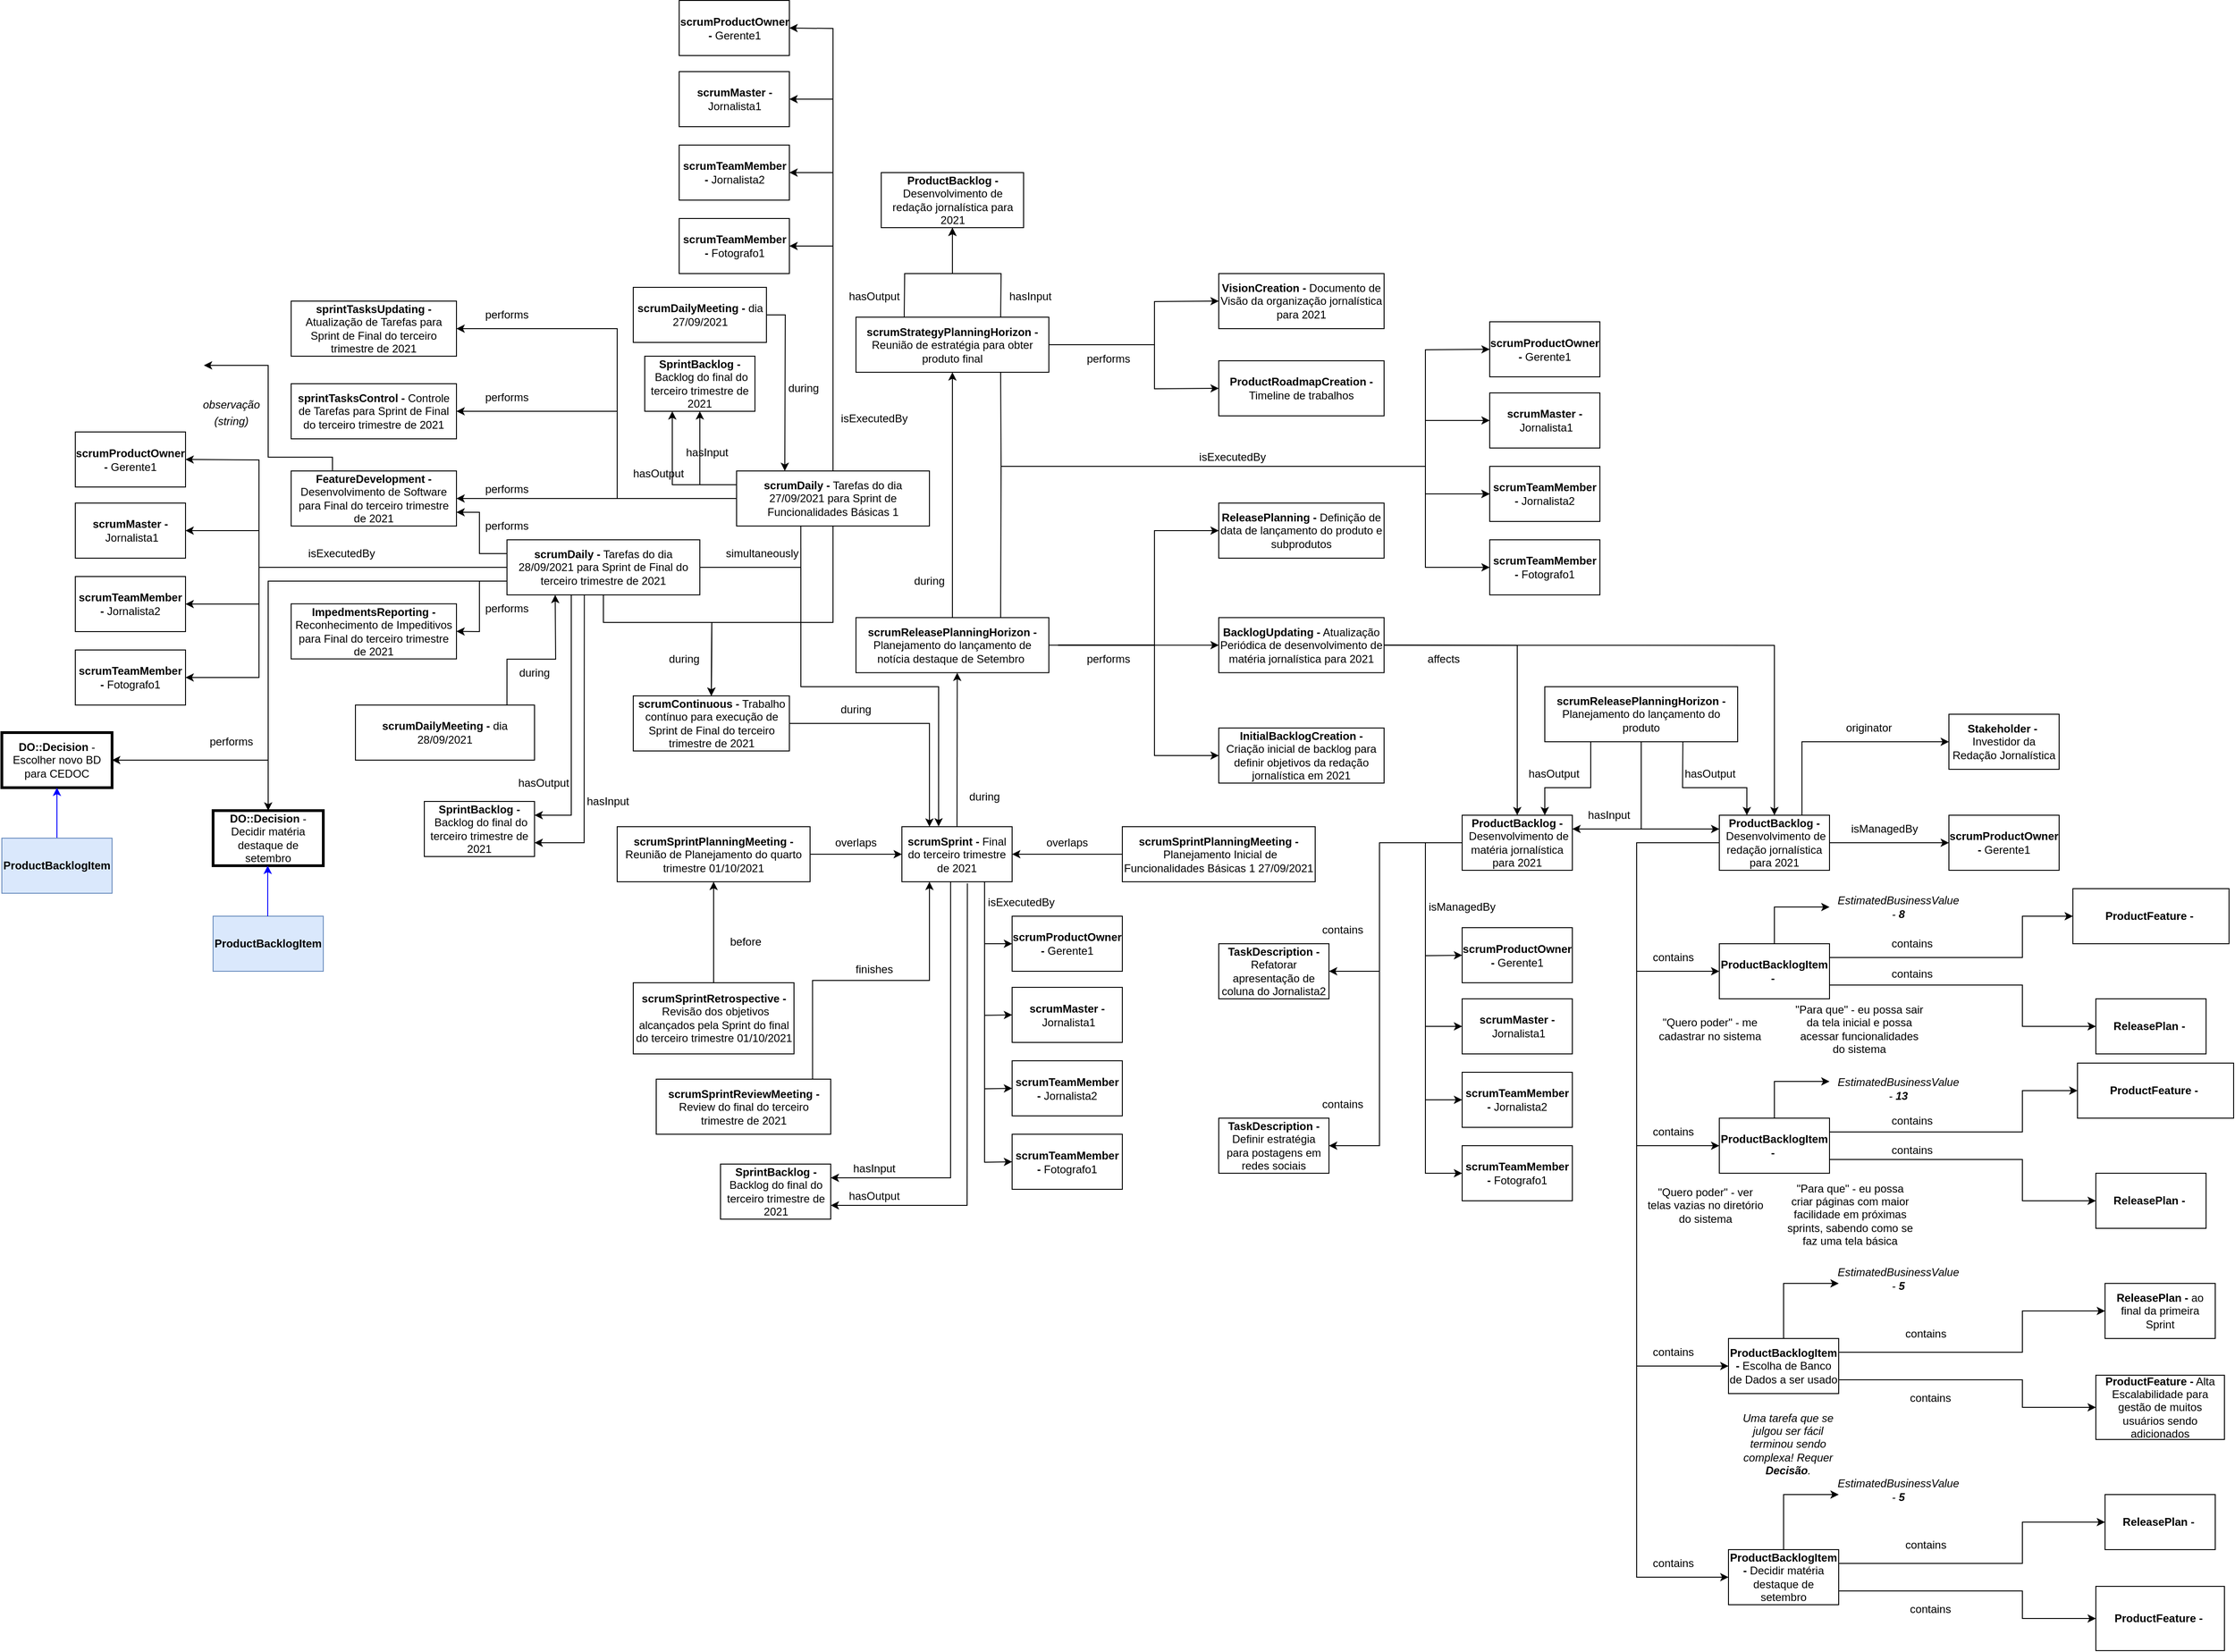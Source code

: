 <mxfile version="20.2.3" type="device"><diagram id="GTKxnj9jRPxypX5SaxoK" name="Page-1"><mxGraphModel dx="3039" dy="1965" grid="1" gridSize="10" guides="1" tooltips="1" connect="1" arrows="1" fold="1" page="1" pageScale="1" pageWidth="850" pageHeight="1100" math="0" shadow="0"><root><mxCell id="0"/><mxCell id="1" parent="0"/><mxCell id="9aUCKWx9uu5R6bYTmshl-1" value="&lt;b&gt;Stakeholder -&lt;/b&gt;&amp;nbsp; Investidor da Redação Jornalística" style="rounded=0;whiteSpace=wrap;html=1;" parent="1" vertex="1"><mxGeometry x="350" y="340" width="120" height="60" as="geometry"/></mxCell><mxCell id="9aUCKWx9uu5R6bYTmshl-2" value="&lt;span id=&quot;docs-internal-guid-0e0dd3e1-7fff-958b-984b-58647232eb13&quot; style=&quot;background-color: transparent; font-variant-numeric: normal; font-variant-east-asian: normal; vertical-align: baseline;&quot;&gt;&lt;b style=&quot;&quot;&gt;scrumMaster -&lt;/b&gt;&amp;nbsp;Jornalista1&lt;/span&gt;" style="rounded=0;whiteSpace=wrap;html=1;" parent="1" vertex="1"><mxGeometry x="-180" y="650" width="120" height="60" as="geometry"/></mxCell><mxCell id="9aUCKWx9uu5R6bYTmshl-3" value="&lt;span id=&quot;docs-internal-guid-f0e0d765-7fff-575c-0213-5f566db8a992&quot; style=&quot;background-color: transparent; font-variant-numeric: normal; font-variant-east-asian: normal; vertical-align: baseline;&quot;&gt;&lt;b style=&quot;&quot;&gt;&lt;font style=&quot;font-size: 12px;&quot;&gt;scrumTeamMember -&lt;/font&gt;&lt;/b&gt;&lt;span style=&quot;&quot;&gt;&amp;nbsp;&lt;/span&gt;Jornalista&lt;span style=&quot;&quot;&gt;2&lt;/span&gt;&lt;/span&gt;" style="rounded=0;whiteSpace=wrap;html=1;fontFamily=Helvetica;fontSize=12;" parent="1" vertex="1"><mxGeometry x="-180" y="730" width="120" height="60" as="geometry"/></mxCell><mxCell id="9aUCKWx9uu5R6bYTmshl-4" value="&lt;span id=&quot;docs-internal-guid-f0e0d765-7fff-575c-0213-5f566db8a992&quot; style=&quot;background-color: transparent; font-variant-numeric: normal; font-variant-east-asian: normal; vertical-align: baseline;&quot;&gt;&lt;b style=&quot;&quot;&gt;&lt;font style=&quot;font-size: 12px;&quot;&gt;scrumTeamMember -&lt;/font&gt;&lt;/b&gt;&lt;span style=&quot;&quot;&gt;&amp;nbsp;&lt;/span&gt;&lt;/span&gt;Fotografo1" style="rounded=0;whiteSpace=wrap;html=1;fontFamily=Helvetica;fontSize=12;" parent="1" vertex="1"><mxGeometry x="-180" y="810" width="120" height="60" as="geometry"/></mxCell><mxCell id="9aUCKWx9uu5R6bYTmshl-5" value="&lt;b&gt;scrumProductOwner -&lt;/b&gt; Gerente1" style="rounded=0;whiteSpace=wrap;html=1;fontFamily=Helvetica;fontSize=12;" parent="1" vertex="1"><mxGeometry x="-180" y="572.5" width="120" height="60" as="geometry"/></mxCell><mxCell id="9aUCKWx9uu5R6bYTmshl-43" style="edgeStyle=orthogonalEdgeStyle;rounded=0;orthogonalLoop=1;jettySize=auto;html=1;entryX=1;entryY=0.5;entryDx=0;entryDy=0;fontFamily=Helvetica;fontSize=12;" parent="1" source="9aUCKWx9uu5R6bYTmshl-6" target="9aUCKWx9uu5R6bYTmshl-7" edge="1"><mxGeometry relative="1" as="geometry"/></mxCell><mxCell id="9aUCKWx9uu5R6bYTmshl-6" value="&lt;b&gt;scrumSprintPlanningMeeting -&lt;/b&gt;&amp;nbsp;Planejamento Inicial de Funcionalidades Básicas 1 27/09/2021" style="rounded=0;whiteSpace=wrap;html=1;fontFamily=Helvetica;fontSize=12;" parent="1" vertex="1"><mxGeometry x="-550" y="462.5" width="210" height="60" as="geometry"/></mxCell><mxCell id="9aUCKWx9uu5R6bYTmshl-7" value="&lt;b&gt;scrumSprint -&lt;/b&gt; Final do terceiro trimestre de 2021" style="rounded=0;whiteSpace=wrap;html=1;fontFamily=Helvetica;fontSize=12;" parent="1" vertex="1"><mxGeometry x="-790" y="462.5" width="120" height="60" as="geometry"/></mxCell><mxCell id="9aUCKWx9uu5R6bYTmshl-30" style="edgeStyle=orthogonalEdgeStyle;rounded=0;orthogonalLoop=1;jettySize=auto;html=1;exitX=0.896;exitY=0.008;exitDx=0;exitDy=0;entryX=0.25;entryY=1;entryDx=0;entryDy=0;fontFamily=Helvetica;fontSize=12;exitPerimeter=0;" parent="1" source="9aUCKWx9uu5R6bYTmshl-9" target="9aUCKWx9uu5R6bYTmshl-7" edge="1"><mxGeometry relative="1" as="geometry"><mxPoint x="-755" y="550" as="targetPoint"/></mxGeometry></mxCell><mxCell id="9aUCKWx9uu5R6bYTmshl-9" value="&lt;b&gt;scrumSprintReviewMeeting - &lt;/b&gt;Review do final do terceiro trimestre de 2021" style="rounded=0;whiteSpace=wrap;html=1;fontFamily=Helvetica;fontSize=12;" parent="1" vertex="1"><mxGeometry x="-1057.5" y="737.5" width="190" height="60" as="geometry"/></mxCell><mxCell id="9aUCKWx9uu5R6bYTmshl-11" value="&lt;b&gt;ProductBacklog -&lt;/b&gt;&amp;nbsp;Desenvolvimento de redação jornalística para 2021" style="rounded=0;whiteSpace=wrap;html=1;fontFamily=Helvetica;fontSize=12;" parent="1" vertex="1"><mxGeometry x="100" y="450" width="120" height="60" as="geometry"/></mxCell><mxCell id="9aUCKWx9uu5R6bYTmshl-12" value="&lt;b&gt;ProductBacklogItem -&lt;/b&gt;&amp;nbsp;" style="rounded=0;whiteSpace=wrap;html=1;fontFamily=Helvetica;fontSize=12;" parent="1" vertex="1"><mxGeometry x="100" y="590" width="120" height="60" as="geometry"/></mxCell><mxCell id="9aUCKWx9uu5R6bYTmshl-13" value="&quot;Quero poder&quot; - me cadastrar no sistema" style="text;html=1;strokeColor=none;fillColor=none;align=center;verticalAlign=middle;whiteSpace=wrap;rounded=0;fontFamily=Helvetica;fontSize=12;" parent="1" vertex="1"><mxGeometry x="25" y="667.5" width="130" height="30" as="geometry"/></mxCell><mxCell id="9aUCKWx9uu5R6bYTmshl-14" value="&quot;Para que&quot; - eu possa sair da tela inicial e possa acessar funcionalidades do sistema" style="text;html=1;strokeColor=none;fillColor=none;align=center;verticalAlign=middle;whiteSpace=wrap;rounded=0;fontFamily=Helvetica;fontSize=12;" parent="1" vertex="1"><mxGeometry x="180" y="667.5" width="145" height="30" as="geometry"/></mxCell><mxCell id="9aUCKWx9uu5R6bYTmshl-16" value="&lt;b&gt;ProductBacklogItem -&lt;/b&gt;&amp;nbsp;" style="rounded=0;whiteSpace=wrap;html=1;fontFamily=Helvetica;fontSize=12;" parent="1" vertex="1"><mxGeometry x="100" y="780" width="120" height="60" as="geometry"/></mxCell><mxCell id="9aUCKWx9uu5R6bYTmshl-17" value="&quot;Quero poder&quot; - ver telas vazias no diretório do sistema" style="text;html=1;strokeColor=none;fillColor=none;align=center;verticalAlign=middle;whiteSpace=wrap;rounded=0;fontFamily=Helvetica;fontSize=12;" parent="1" vertex="1"><mxGeometry x="20" y="860" width="130" height="30" as="geometry"/></mxCell><mxCell id="9aUCKWx9uu5R6bYTmshl-18" value="&quot;Para que&quot; - eu possa criar páginas com maior facilidade em próximas sprints, sabendo como se faz uma tela básica" style="text;html=1;strokeColor=none;fillColor=none;align=center;verticalAlign=middle;whiteSpace=wrap;rounded=0;fontFamily=Helvetica;fontSize=12;" parent="1" vertex="1"><mxGeometry x="170" y="870" width="145" height="30" as="geometry"/></mxCell><mxCell id="9aUCKWx9uu5R6bYTmshl-19" value="&lt;b&gt;ProductBacklog -&lt;/b&gt;&amp;nbsp;Desenvolvimento de matéria jornalística para 2021" style="rounded=0;whiteSpace=wrap;html=1;fontFamily=Helvetica;fontSize=12;" parent="1" vertex="1"><mxGeometry x="-180" y="450" width="120" height="60" as="geometry"/></mxCell><mxCell id="9aUCKWx9uu5R6bYTmshl-20" value="&lt;b&gt;TaskDescription - &lt;/b&gt;Refatorar apresentação de coluna do Jornalista2" style="rounded=0;whiteSpace=wrap;html=1;fontFamily=Helvetica;fontSize=12;" parent="1" vertex="1"><mxGeometry x="-445" y="590" width="120" height="60" as="geometry"/></mxCell><mxCell id="9aUCKWx9uu5R6bYTmshl-21" value="&lt;b&gt;TaskDescription - &lt;/b&gt;Definir estratégia para postagens em redes sociais" style="rounded=0;whiteSpace=wrap;html=1;fontFamily=Helvetica;fontSize=12;" parent="1" vertex="1"><mxGeometry x="-445" y="780" width="120" height="60" as="geometry"/></mxCell><mxCell id="9aUCKWx9uu5R6bYTmshl-22" value="" style="endArrow=classic;html=1;rounded=0;fontFamily=Helvetica;fontSize=12;exitX=0;exitY=0.5;exitDx=0;exitDy=0;entryX=1;entryY=0.5;entryDx=0;entryDy=0;" parent="1" source="9aUCKWx9uu5R6bYTmshl-19" target="9aUCKWx9uu5R6bYTmshl-20" edge="1"><mxGeometry width="50" height="50" relative="1" as="geometry"><mxPoint x="-30" y="660" as="sourcePoint"/><mxPoint x="20" y="610" as="targetPoint"/><Array as="points"><mxPoint x="-270" y="480"/><mxPoint x="-270" y="620"/></Array></mxGeometry></mxCell><mxCell id="9aUCKWx9uu5R6bYTmshl-23" value="" style="endArrow=classic;html=1;rounded=0;fontFamily=Helvetica;fontSize=12;exitX=0;exitY=0.5;exitDx=0;exitDy=0;entryX=1;entryY=0.5;entryDx=0;entryDy=0;" parent="1" source="9aUCKWx9uu5R6bYTmshl-19" target="9aUCKWx9uu5R6bYTmshl-21" edge="1"><mxGeometry width="50" height="50" relative="1" as="geometry"><mxPoint x="-170" y="490" as="sourcePoint"/><mxPoint x="-360" y="880" as="targetPoint"/><Array as="points"><mxPoint x="-270" y="480"/><mxPoint x="-270" y="810"/></Array></mxGeometry></mxCell><mxCell id="9aUCKWx9uu5R6bYTmshl-24" value="contains" style="text;html=1;strokeColor=none;fillColor=none;align=center;verticalAlign=middle;whiteSpace=wrap;rounded=0;fontFamily=Helvetica;fontSize=12;" parent="1" vertex="1"><mxGeometry x="-340" y="560" width="60" height="30" as="geometry"/></mxCell><mxCell id="9aUCKWx9uu5R6bYTmshl-25" value="contains" style="text;html=1;strokeColor=none;fillColor=none;align=center;verticalAlign=middle;whiteSpace=wrap;rounded=0;fontFamily=Helvetica;fontSize=12;" parent="1" vertex="1"><mxGeometry x="-340" y="750" width="60" height="30" as="geometry"/></mxCell><mxCell id="9aUCKWx9uu5R6bYTmshl-26" value="" style="endArrow=classic;html=1;rounded=0;fontFamily=Helvetica;fontSize=12;exitX=0;exitY=0.5;exitDx=0;exitDy=0;entryX=0;entryY=0.5;entryDx=0;entryDy=0;" parent="1" edge="1"><mxGeometry width="50" height="50" relative="1" as="geometry"><mxPoint x="100" y="480" as="sourcePoint"/><mxPoint x="100" y="620" as="targetPoint"/><Array as="points"><mxPoint x="10" y="480"/><mxPoint x="10" y="620"/></Array></mxGeometry></mxCell><mxCell id="9aUCKWx9uu5R6bYTmshl-27" value="" style="endArrow=classic;html=1;rounded=0;fontFamily=Helvetica;fontSize=12;exitX=0;exitY=0.5;exitDx=0;exitDy=0;entryX=0;entryY=0.5;entryDx=0;entryDy=0;" parent="1" edge="1"><mxGeometry width="50" height="50" relative="1" as="geometry"><mxPoint x="100" y="480" as="sourcePoint"/><mxPoint x="100" y="810" as="targetPoint"/><Array as="points"><mxPoint x="10" y="480"/><mxPoint x="10" y="810"/></Array></mxGeometry></mxCell><mxCell id="9aUCKWx9uu5R6bYTmshl-28" value="contains" style="text;html=1;strokeColor=none;fillColor=none;align=center;verticalAlign=middle;whiteSpace=wrap;rounded=0;fontFamily=Helvetica;fontSize=12;" parent="1" vertex="1"><mxGeometry x="20" y="590" width="60" height="30" as="geometry"/></mxCell><mxCell id="9aUCKWx9uu5R6bYTmshl-29" value="contains" style="text;html=1;strokeColor=none;fillColor=none;align=center;verticalAlign=middle;whiteSpace=wrap;rounded=0;fontFamily=Helvetica;fontSize=12;" parent="1" vertex="1"><mxGeometry x="20" y="780" width="60" height="30" as="geometry"/></mxCell><mxCell id="9aUCKWx9uu5R6bYTmshl-31" value="finishes" style="text;html=1;strokeColor=none;fillColor=none;align=center;verticalAlign=middle;whiteSpace=wrap;rounded=0;fontFamily=Helvetica;fontSize=12;" parent="1" vertex="1"><mxGeometry x="-850" y="602.5" width="60" height="30" as="geometry"/></mxCell><mxCell id="9aUCKWx9uu5R6bYTmshl-32" value="&lt;b&gt;scrumDaily -&lt;/b&gt; Tarefas do dia 28/09/2021 para Sprint de Final do terceiro trimestre de 2021" style="rounded=0;whiteSpace=wrap;html=1;fontFamily=Helvetica;fontSize=12;" parent="1" vertex="1"><mxGeometry x="-1220" y="150" width="210" height="60" as="geometry"/></mxCell><mxCell id="9aUCKWx9uu5R6bYTmshl-33" value="&lt;b&gt;scrumDailyMeeting -&lt;/b&gt; dia 28/09/2021" style="rounded=0;whiteSpace=wrap;html=1;fontFamily=Helvetica;fontSize=12;" parent="1" vertex="1"><mxGeometry x="-1385" y="330" width="195" height="60" as="geometry"/></mxCell><mxCell id="9aUCKWx9uu5R6bYTmshl-35" value="during" style="text;html=1;strokeColor=none;fillColor=none;align=center;verticalAlign=middle;whiteSpace=wrap;rounded=0;fontFamily=Helvetica;fontSize=12;" parent="1" vertex="1"><mxGeometry x="-1220" y="279.75" width="60" height="30" as="geometry"/></mxCell><mxCell id="9aUCKWx9uu5R6bYTmshl-37" value="&lt;b&gt;scrumSprintPlanningMeeting -&lt;/b&gt; Reunião de Planejamento do quarto trimestre 01/10/2021" style="rounded=0;whiteSpace=wrap;html=1;fontFamily=Helvetica;fontSize=12;" parent="1" vertex="1"><mxGeometry x="-1100" y="462.5" width="210" height="60" as="geometry"/></mxCell><mxCell id="9aUCKWx9uu5R6bYTmshl-38" value="&lt;b&gt;scrumSprintRetrospective -&lt;/b&gt;&amp;nbsp;Revisão dos objetivos alcançados pela Sprint do final do terceiro trimestre 01/10/2021" style="rounded=0;whiteSpace=wrap;html=1;fontFamily=Helvetica;fontSize=12;" parent="1" vertex="1"><mxGeometry x="-1082.5" y="632.5" width="175" height="77.5" as="geometry"/></mxCell><mxCell id="9aUCKWx9uu5R6bYTmshl-39" value="" style="endArrow=classic;html=1;rounded=0;fontFamily=Helvetica;fontSize=12;exitX=0.5;exitY=0;exitDx=0;exitDy=0;entryX=0.5;entryY=1;entryDx=0;entryDy=0;" parent="1" source="9aUCKWx9uu5R6bYTmshl-38" target="9aUCKWx9uu5R6bYTmshl-37" edge="1"><mxGeometry width="50" height="50" relative="1" as="geometry"><mxPoint x="-770" y="642.5" as="sourcePoint"/><mxPoint x="-720" y="592.5" as="targetPoint"/></mxGeometry></mxCell><mxCell id="9aUCKWx9uu5R6bYTmshl-40" value="before" style="text;html=1;strokeColor=none;fillColor=none;align=center;verticalAlign=middle;whiteSpace=wrap;rounded=0;fontFamily=Helvetica;fontSize=12;" parent="1" vertex="1"><mxGeometry x="-990" y="572.5" width="60" height="30" as="geometry"/></mxCell><mxCell id="9aUCKWx9uu5R6bYTmshl-41" value="" style="endArrow=classic;html=1;rounded=0;fontFamily=Helvetica;fontSize=12;entryX=0;entryY=0.5;entryDx=0;entryDy=0;exitX=1;exitY=0.5;exitDx=0;exitDy=0;" parent="1" source="9aUCKWx9uu5R6bYTmshl-37" target="9aUCKWx9uu5R6bYTmshl-7" edge="1"><mxGeometry width="50" height="50" relative="1" as="geometry"><mxPoint x="-770" y="642.5" as="sourcePoint"/><mxPoint x="-720" y="592.5" as="targetPoint"/></mxGeometry></mxCell><mxCell id="9aUCKWx9uu5R6bYTmshl-42" value="overlaps" style="text;html=1;strokeColor=none;fillColor=none;align=center;verticalAlign=middle;whiteSpace=wrap;rounded=0;fontFamily=Helvetica;fontSize=12;" parent="1" vertex="1"><mxGeometry x="-870" y="465" width="60" height="30" as="geometry"/></mxCell><mxCell id="9aUCKWx9uu5R6bYTmshl-44" value="overlaps" style="text;html=1;strokeColor=none;fillColor=none;align=center;verticalAlign=middle;whiteSpace=wrap;rounded=0;fontFamily=Helvetica;fontSize=12;" parent="1" vertex="1"><mxGeometry x="-640" y="465" width="60" height="30" as="geometry"/></mxCell><mxCell id="dcuelW4rDDtVWoCNSR7L-1" value="&lt;b&gt;scrumReleasePlanningHorizon -&lt;/b&gt; Planejamento do lançamento de notícia destaque de Setembro&amp;nbsp;" style="rounded=0;whiteSpace=wrap;html=1;" parent="1" vertex="1"><mxGeometry x="-840" y="234.75" width="210" height="60" as="geometry"/></mxCell><mxCell id="dcuelW4rDDtVWoCNSR7L-2" value="&lt;b&gt;scrumStrategyPlanningHorizon - &lt;/b&gt;Reunião de estratégia para obter produto final" style="rounded=0;whiteSpace=wrap;html=1;" parent="1" vertex="1"><mxGeometry x="-840" y="-92.5" width="210" height="60" as="geometry"/></mxCell><mxCell id="dcuelW4rDDtVWoCNSR7L-3" value="&lt;b&gt;VisionCreation -&lt;/b&gt; Documento de Visão da organização jornalística para 2021" style="rounded=0;whiteSpace=wrap;html=1;" parent="1" vertex="1"><mxGeometry x="-445" y="-140" width="180" height="60" as="geometry"/></mxCell><mxCell id="dcuelW4rDDtVWoCNSR7L-4" value="&lt;b&gt;ProductRoadmapCreation -&lt;/b&gt; Timeline de trabalhos" style="rounded=0;whiteSpace=wrap;html=1;" parent="1" vertex="1"><mxGeometry x="-445" y="-45" width="180" height="60" as="geometry"/></mxCell><mxCell id="dcuelW4rDDtVWoCNSR7L-5" value="" style="endArrow=classic;html=1;rounded=0;exitX=1;exitY=0.5;exitDx=0;exitDy=0;entryX=0;entryY=0.5;entryDx=0;entryDy=0;" parent="1" source="dcuelW4rDDtVWoCNSR7L-2" target="dcuelW4rDDtVWoCNSR7L-3" edge="1"><mxGeometry width="50" height="50" relative="1" as="geometry"><mxPoint x="-505" y="-182.5" as="sourcePoint"/><mxPoint x="-455" y="-232.5" as="targetPoint"/><Array as="points"><mxPoint x="-515" y="-62.5"/><mxPoint x="-515" y="-109.5"/></Array></mxGeometry></mxCell><mxCell id="dcuelW4rDDtVWoCNSR7L-6" value="" style="endArrow=classic;html=1;rounded=0;exitX=1;exitY=0.5;exitDx=0;exitDy=0;entryX=0;entryY=0.5;entryDx=0;entryDy=0;" parent="1" source="dcuelW4rDDtVWoCNSR7L-2" target="dcuelW4rDDtVWoCNSR7L-4" edge="1"><mxGeometry width="50" height="50" relative="1" as="geometry"><mxPoint x="-505" y="-182.5" as="sourcePoint"/><mxPoint x="-455" y="-232.5" as="targetPoint"/><Array as="points"><mxPoint x="-515" y="-62.5"/><mxPoint x="-515" y="-14.5"/></Array></mxGeometry></mxCell><mxCell id="dcuelW4rDDtVWoCNSR7L-7" value="performs" style="text;html=1;strokeColor=none;fillColor=none;align=center;verticalAlign=middle;whiteSpace=wrap;rounded=0;" parent="1" vertex="1"><mxGeometry x="-595" y="-62.5" width="60" height="30" as="geometry"/></mxCell><mxCell id="dcuelW4rDDtVWoCNSR7L-8" value="" style="endArrow=classic;html=1;rounded=0;exitX=1;exitY=0.5;exitDx=0;exitDy=0;entryX=0;entryY=0.5;entryDx=0;entryDy=0;" parent="1" target="dcuelW4rDDtVWoCNSR7L-11" edge="1"><mxGeometry width="50" height="50" relative="1" as="geometry"><mxPoint x="-620" y="264.75" as="sourcePoint"/><mxPoint x="-445" y="217.25" as="targetPoint"/><Array as="points"><mxPoint x="-515" y="264.75"/><mxPoint x="-515" y="140"/></Array></mxGeometry></mxCell><mxCell id="dcuelW4rDDtVWoCNSR7L-9" value="" style="endArrow=classic;html=1;rounded=0;exitX=1;exitY=0.5;exitDx=0;exitDy=0;entryX=0;entryY=0.5;entryDx=0;entryDy=0;" parent="1" target="dcuelW4rDDtVWoCNSR7L-12" edge="1"><mxGeometry width="50" height="50" relative="1" as="geometry"><mxPoint x="-620" y="264.75" as="sourcePoint"/><mxPoint x="-445" y="312.25" as="targetPoint"/><Array as="points"><mxPoint x="-515" y="264.75"/><mxPoint x="-515" y="385"/></Array></mxGeometry></mxCell><mxCell id="dcuelW4rDDtVWoCNSR7L-10" value="performs" style="text;html=1;strokeColor=none;fillColor=none;align=center;verticalAlign=middle;whiteSpace=wrap;rounded=0;" parent="1" vertex="1"><mxGeometry x="-595" y="264.75" width="60" height="30" as="geometry"/></mxCell><mxCell id="dcuelW4rDDtVWoCNSR7L-11" value="&lt;b&gt;ReleasePlanning -&lt;/b&gt; Definição de data de lançamento do produto e subprodutos" style="rounded=0;whiteSpace=wrap;html=1;" parent="1" vertex="1"><mxGeometry x="-445" y="110" width="180" height="60" as="geometry"/></mxCell><mxCell id="dcuelW4rDDtVWoCNSR7L-12" value="&lt;b&gt;InitialBacklogCreation -&lt;/b&gt; Criação inicial de backlog para definir objetivos da redação jornalística em 2021" style="rounded=0;whiteSpace=wrap;html=1;" parent="1" vertex="1"><mxGeometry x="-445" y="355" width="180" height="60" as="geometry"/></mxCell><mxCell id="dcuelW4rDDtVWoCNSR7L-14" value="&lt;b&gt;BacklogUpdating -&lt;/b&gt; Atualização Periódica de desenvolvimento de matéria jornalística para 2021" style="rounded=0;whiteSpace=wrap;html=1;" parent="1" vertex="1"><mxGeometry x="-445" y="234.75" width="180" height="60" as="geometry"/></mxCell><mxCell id="dcuelW4rDDtVWoCNSR7L-15" value="" style="endArrow=classic;html=1;rounded=0;exitX=1;exitY=0.5;exitDx=0;exitDy=0;entryX=0;entryY=0.5;entryDx=0;entryDy=0;" parent="1" source="dcuelW4rDDtVWoCNSR7L-1" target="dcuelW4rDDtVWoCNSR7L-14" edge="1"><mxGeometry width="50" height="50" relative="1" as="geometry"><mxPoint x="-475" y="185" as="sourcePoint"/><mxPoint x="-425" y="135" as="targetPoint"/></mxGeometry></mxCell><mxCell id="dcuelW4rDDtVWoCNSR7L-18" value="" style="endArrow=classic;html=1;rounded=0;exitX=1;exitY=0.5;exitDx=0;exitDy=0;entryX=0.5;entryY=0;entryDx=0;entryDy=0;" parent="1" source="dcuelW4rDDtVWoCNSR7L-14" target="9aUCKWx9uu5R6bYTmshl-19" edge="1"><mxGeometry width="50" height="50" relative="1" as="geometry"><mxPoint x="-110" y="690" as="sourcePoint"/><mxPoint x="-60" y="640" as="targetPoint"/><Array as="points"><mxPoint x="-120" y="265"/></Array></mxGeometry></mxCell><mxCell id="dcuelW4rDDtVWoCNSR7L-19" value="" style="endArrow=classic;html=1;rounded=0;exitX=1;exitY=0.5;exitDx=0;exitDy=0;entryX=0.5;entryY=0;entryDx=0;entryDy=0;" parent="1" source="dcuelW4rDDtVWoCNSR7L-14" target="9aUCKWx9uu5R6bYTmshl-11" edge="1"><mxGeometry width="50" height="50" relative="1" as="geometry"><mxPoint x="-110" y="690" as="sourcePoint"/><mxPoint x="-60" y="640" as="targetPoint"/><Array as="points"><mxPoint x="160" y="265"/></Array></mxGeometry></mxCell><mxCell id="dcuelW4rDDtVWoCNSR7L-21" value="affects" style="text;html=1;strokeColor=none;fillColor=none;align=center;verticalAlign=middle;whiteSpace=wrap;rounded=0;" parent="1" vertex="1"><mxGeometry x="-230" y="265" width="60" height="30" as="geometry"/></mxCell><mxCell id="dcuelW4rDDtVWoCNSR7L-22" value="&lt;b&gt;scrumContinuous -&lt;/b&gt; Trabalho contínuo para execução de Sprint de Final do terceiro trimestre de 2021" style="rounded=0;whiteSpace=wrap;html=1;" parent="1" vertex="1"><mxGeometry x="-1082.5" y="320" width="170" height="60" as="geometry"/></mxCell><mxCell id="dcuelW4rDDtVWoCNSR7L-25" value="" style="endArrow=classic;html=1;rounded=0;exitX=0.5;exitY=0;exitDx=0;exitDy=0;entryX=0.525;entryY=1.001;entryDx=0;entryDy=0;entryPerimeter=0;" parent="1" source="9aUCKWx9uu5R6bYTmshl-7" target="dcuelW4rDDtVWoCNSR7L-1" edge="1"><mxGeometry width="50" height="50" relative="1" as="geometry"><mxPoint x="-370" y="640" as="sourcePoint"/><mxPoint x="-730" y="300" as="targetPoint"/></mxGeometry></mxCell><mxCell id="dcuelW4rDDtVWoCNSR7L-26" value="" style="endArrow=classic;html=1;rounded=0;exitX=0.5;exitY=0;exitDx=0;exitDy=0;entryX=0.5;entryY=1;entryDx=0;entryDy=0;" parent="1" source="dcuelW4rDDtVWoCNSR7L-1" target="dcuelW4rDDtVWoCNSR7L-2" edge="1"><mxGeometry width="50" height="50" relative="1" as="geometry"><mxPoint x="-290" y="260" as="sourcePoint"/><mxPoint x="-240" y="210" as="targetPoint"/></mxGeometry></mxCell><mxCell id="dcuelW4rDDtVWoCNSR7L-27" value="during" style="text;html=1;strokeColor=none;fillColor=none;align=center;verticalAlign=middle;whiteSpace=wrap;rounded=0;" parent="1" vertex="1"><mxGeometry x="-730" y="415" width="60" height="30" as="geometry"/></mxCell><mxCell id="dcuelW4rDDtVWoCNSR7L-28" value="during" style="text;html=1;strokeColor=none;fillColor=none;align=center;verticalAlign=middle;whiteSpace=wrap;rounded=0;" parent="1" vertex="1"><mxGeometry x="-790" y="180" width="60" height="30" as="geometry"/></mxCell><mxCell id="dcuelW4rDDtVWoCNSR7L-29" value="" style="endArrow=classic;html=1;rounded=0;exitX=0.846;exitY=0.004;exitDx=0;exitDy=0;entryX=0.25;entryY=1;entryDx=0;entryDy=0;exitPerimeter=0;" parent="1" source="9aUCKWx9uu5R6bYTmshl-33" target="9aUCKWx9uu5R6bYTmshl-32" edge="1"><mxGeometry width="50" height="50" relative="1" as="geometry"><mxPoint x="-760" y="200" as="sourcePoint"/><mxPoint x="-1000" as="targetPoint"/><Array as="points"><mxPoint x="-1220" y="280"/><mxPoint x="-1167" y="280"/></Array></mxGeometry></mxCell><mxCell id="dcuelW4rDDtVWoCNSR7L-33" value="" style="endArrow=classic;html=1;rounded=0;exitX=1;exitY=0.5;exitDx=0;exitDy=0;entryX=0.25;entryY=0;entryDx=0;entryDy=0;" parent="1" source="dcuelW4rDDtVWoCNSR7L-22" target="9aUCKWx9uu5R6bYTmshl-7" edge="1"><mxGeometry width="50" height="50" relative="1" as="geometry"><mxPoint x="-820" y="390" as="sourcePoint"/><mxPoint x="-770" y="340" as="targetPoint"/><Array as="points"><mxPoint x="-760" y="350"/></Array></mxGeometry></mxCell><mxCell id="dcuelW4rDDtVWoCNSR7L-34" value="during" style="text;html=1;strokeColor=none;fillColor=none;align=center;verticalAlign=middle;whiteSpace=wrap;rounded=0;" parent="1" vertex="1"><mxGeometry x="-870" y="320" width="60" height="30" as="geometry"/></mxCell><mxCell id="dcuelW4rDDtVWoCNSR7L-35" value="" style="endArrow=classic;html=1;rounded=0;exitX=0.5;exitY=1;exitDx=0;exitDy=0;entryX=0.5;entryY=0;entryDx=0;entryDy=0;" parent="1" source="9aUCKWx9uu5R6bYTmshl-32" target="dcuelW4rDDtVWoCNSR7L-22" edge="1"><mxGeometry width="50" height="50" relative="1" as="geometry"><mxPoint x="-820" y="310" as="sourcePoint"/><mxPoint x="-770" y="260" as="targetPoint"/><Array as="points"><mxPoint x="-1115" y="240"/><mxPoint x="-997" y="240"/></Array></mxGeometry></mxCell><mxCell id="dcuelW4rDDtVWoCNSR7L-36" value="during" style="text;html=1;strokeColor=none;fillColor=none;align=center;verticalAlign=middle;whiteSpace=wrap;rounded=0;fontFamily=Helvetica;fontSize=12;" parent="1" vertex="1"><mxGeometry x="-1057.5" y="264.75" width="60" height="30" as="geometry"/></mxCell><mxCell id="dcuelW4rDDtVWoCNSR7L-37" value="&lt;b&gt;sprintTasksControl - &lt;/b&gt;Controle de Tarefas para Sprint de Final do terceiro trimestre de 2021" style="rounded=0;whiteSpace=wrap;html=1;" parent="1" vertex="1"><mxGeometry x="-1455" y="-20" width="180" height="60" as="geometry"/></mxCell><mxCell id="dcuelW4rDDtVWoCNSR7L-38" value="&lt;b&gt;sprintTasksUpdating -&lt;/b&gt; Atualização de Tarefas para Sprint de Final do terceiro trimestre de 2021" style="rounded=0;whiteSpace=wrap;html=1;" parent="1" vertex="1"><mxGeometry x="-1455" y="-110" width="180" height="60" as="geometry"/></mxCell><mxCell id="dcuelW4rDDtVWoCNSR7L-39" value="&lt;b&gt;ImpedmentsReporting -&lt;/b&gt; Reconhecimento de Impeditivos para Final do terceiro trimestre de 2021" style="rounded=0;whiteSpace=wrap;html=1;" parent="1" vertex="1"><mxGeometry x="-1455" y="219.75" width="180" height="60" as="geometry"/></mxCell><mxCell id="dcuelW4rDDtVWoCNSR7L-40" value="&lt;b&gt;FeatureDevelopment -&lt;/b&gt; Desenvolvimento de Software para Final do terceiro trimestre de 2021" style="rounded=0;whiteSpace=wrap;html=1;" parent="1" vertex="1"><mxGeometry x="-1455" y="75" width="180" height="60" as="geometry"/></mxCell><mxCell id="dcuelW4rDDtVWoCNSR7L-49" value="&lt;b&gt;scrumProductOwner -&lt;/b&gt; Gerente1" style="rounded=0;whiteSpace=wrap;html=1;fontFamily=Helvetica;fontSize=12;" parent="1" vertex="1"><mxGeometry x="350" y="450" width="120" height="60" as="geometry"/></mxCell><mxCell id="dcuelW4rDDtVWoCNSR7L-50" value="" style="endArrow=classic;html=1;rounded=0;entryX=0;entryY=0.5;entryDx=0;entryDy=0;exitX=1;exitY=0.5;exitDx=0;exitDy=0;" parent="1" source="9aUCKWx9uu5R6bYTmshl-11" target="dcuelW4rDDtVWoCNSR7L-49" edge="1"><mxGeometry width="50" height="50" relative="1" as="geometry"><mxPoint x="-250" y="660" as="sourcePoint"/><mxPoint x="-200" y="610" as="targetPoint"/></mxGeometry></mxCell><mxCell id="dcuelW4rDDtVWoCNSR7L-51" value="isManagedBy" style="text;html=1;strokeColor=none;fillColor=none;align=center;verticalAlign=middle;whiteSpace=wrap;rounded=0;" parent="1" vertex="1"><mxGeometry x="250" y="450" width="60" height="30" as="geometry"/></mxCell><mxCell id="dcuelW4rDDtVWoCNSR7L-52" value="" style="endArrow=classic;html=1;rounded=0;exitX=0;exitY=0.5;exitDx=0;exitDy=0;entryX=0;entryY=0.5;entryDx=0;entryDy=0;" parent="1" source="9aUCKWx9uu5R6bYTmshl-19" target="9aUCKWx9uu5R6bYTmshl-5" edge="1"><mxGeometry width="50" height="50" relative="1" as="geometry"><mxPoint x="100" y="510" as="sourcePoint"/><mxPoint x="150" y="460" as="targetPoint"/><Array as="points"><mxPoint x="-220" y="480"/><mxPoint x="-220" y="603"/></Array></mxGeometry></mxCell><mxCell id="dcuelW4rDDtVWoCNSR7L-53" value="" style="endArrow=classic;html=1;rounded=0;exitX=0;exitY=0.5;exitDx=0;exitDy=0;entryX=0;entryY=0.5;entryDx=0;entryDy=0;" parent="1" source="9aUCKWx9uu5R6bYTmshl-19" target="9aUCKWx9uu5R6bYTmshl-2" edge="1"><mxGeometry width="50" height="50" relative="1" as="geometry"><mxPoint x="-50" y="540" as="sourcePoint"/><mxPoint y="490" as="targetPoint"/><Array as="points"><mxPoint x="-220" y="480"/><mxPoint x="-220" y="680"/></Array></mxGeometry></mxCell><mxCell id="dcuelW4rDDtVWoCNSR7L-54" value="" style="endArrow=classic;html=1;rounded=0;exitX=0;exitY=0.5;exitDx=0;exitDy=0;entryX=0;entryY=0.5;entryDx=0;entryDy=0;" parent="1" source="9aUCKWx9uu5R6bYTmshl-19" target="9aUCKWx9uu5R6bYTmshl-3" edge="1"><mxGeometry width="50" height="50" relative="1" as="geometry"><mxPoint x="-90" y="580" as="sourcePoint"/><mxPoint x="-40" y="530" as="targetPoint"/><Array as="points"><mxPoint x="-220" y="480"/><mxPoint x="-220" y="760"/></Array></mxGeometry></mxCell><mxCell id="dcuelW4rDDtVWoCNSR7L-55" value="" style="endArrow=classic;html=1;rounded=0;exitX=0;exitY=0.5;exitDx=0;exitDy=0;entryX=0;entryY=0.5;entryDx=0;entryDy=0;" parent="1" source="9aUCKWx9uu5R6bYTmshl-19" target="9aUCKWx9uu5R6bYTmshl-4" edge="1"><mxGeometry width="50" height="50" relative="1" as="geometry"><mxPoint x="-90" y="580" as="sourcePoint"/><mxPoint x="-40" y="530" as="targetPoint"/><Array as="points"><mxPoint x="-220" y="480"/><mxPoint x="-220" y="840"/></Array></mxGeometry></mxCell><mxCell id="dcuelW4rDDtVWoCNSR7L-56" value="isManagedBy" style="text;html=1;strokeColor=none;fillColor=none;align=center;verticalAlign=middle;whiteSpace=wrap;rounded=0;" parent="1" vertex="1"><mxGeometry x="-210" y="535" width="60" height="30" as="geometry"/></mxCell><mxCell id="dcuelW4rDDtVWoCNSR7L-57" value="" style="endArrow=classic;html=1;rounded=0;entryX=0;entryY=0.5;entryDx=0;entryDy=0;exitX=0.75;exitY=0;exitDx=0;exitDy=0;" parent="1" source="9aUCKWx9uu5R6bYTmshl-11" target="9aUCKWx9uu5R6bYTmshl-1" edge="1"><mxGeometry width="50" height="50" relative="1" as="geometry"><mxPoint x="100" y="620" as="sourcePoint"/><mxPoint x="150" y="570" as="targetPoint"/><Array as="points"><mxPoint x="190" y="370"/></Array></mxGeometry></mxCell><mxCell id="dcuelW4rDDtVWoCNSR7L-58" value="originator" style="text;html=1;strokeColor=none;fillColor=none;align=center;verticalAlign=middle;whiteSpace=wrap;rounded=0;" parent="1" vertex="1"><mxGeometry x="232.5" y="340" width="60" height="30" as="geometry"/></mxCell><mxCell id="dcuelW4rDDtVWoCNSR7L-59" value="&lt;b&gt;scrumDaily -&lt;/b&gt; Tarefas do dia 27/09/2021&amp;nbsp;para Sprint de Funcionalidades Básicas 1" style="rounded=0;whiteSpace=wrap;html=1;fontFamily=Helvetica;fontSize=12;" parent="1" vertex="1"><mxGeometry x="-970" y="75" width="210" height="60" as="geometry"/></mxCell><mxCell id="dcuelW4rDDtVWoCNSR7L-61" value="" style="endArrow=classic;html=1;rounded=0;entryX=1;entryY=0.75;entryDx=0;entryDy=0;exitX=0;exitY=0.25;exitDx=0;exitDy=0;" parent="1" source="9aUCKWx9uu5R6bYTmshl-32" target="dcuelW4rDDtVWoCNSR7L-40" edge="1"><mxGeometry width="50" height="50" relative="1" as="geometry"><mxPoint x="-1020" y="240" as="sourcePoint"/><mxPoint x="-970" y="190" as="targetPoint"/><Array as="points"><mxPoint x="-1250" y="165"/><mxPoint x="-1250" y="120"/></Array></mxGeometry></mxCell><mxCell id="dcuelW4rDDtVWoCNSR7L-62" value="" style="endArrow=classic;html=1;rounded=0;exitX=0.5;exitY=1;exitDx=0;exitDy=0;entryX=0.5;entryY=0;entryDx=0;entryDy=0;" parent="1" source="dcuelW4rDDtVWoCNSR7L-59" target="dcuelW4rDDtVWoCNSR7L-22" edge="1"><mxGeometry width="50" height="50" relative="1" as="geometry"><mxPoint x="-1020" y="240" as="sourcePoint"/><mxPoint x="-970" y="190" as="targetPoint"/><Array as="points"><mxPoint x="-865" y="240"/><mxPoint x="-997" y="240"/></Array></mxGeometry></mxCell><mxCell id="dcuelW4rDDtVWoCNSR7L-63" value="" style="endArrow=classic;html=1;rounded=0;entryX=1;entryY=0.5;entryDx=0;entryDy=0;exitX=0;exitY=0.5;exitDx=0;exitDy=0;" parent="1" source="dcuelW4rDDtVWoCNSR7L-59" target="dcuelW4rDDtVWoCNSR7L-40" edge="1"><mxGeometry width="50" height="50" relative="1" as="geometry"><mxPoint x="-1020" y="100" as="sourcePoint"/><mxPoint x="-970" y="50" as="targetPoint"/></mxGeometry></mxCell><mxCell id="dcuelW4rDDtVWoCNSR7L-64" value="performs" style="text;html=1;strokeColor=none;fillColor=none;align=center;verticalAlign=middle;whiteSpace=wrap;rounded=0;" parent="1" vertex="1"><mxGeometry x="-1250" y="120" width="60" height="30" as="geometry"/></mxCell><mxCell id="dcuelW4rDDtVWoCNSR7L-65" value="performs" style="text;html=1;strokeColor=none;fillColor=none;align=center;verticalAlign=middle;whiteSpace=wrap;rounded=0;" parent="1" vertex="1"><mxGeometry x="-1250" y="80" width="60" height="30" as="geometry"/></mxCell><mxCell id="dcuelW4rDDtVWoCNSR7L-66" value="" style="endArrow=classic;html=1;rounded=0;entryX=1;entryY=0.5;entryDx=0;entryDy=0;exitX=0;exitY=0.75;exitDx=0;exitDy=0;" parent="1" source="9aUCKWx9uu5R6bYTmshl-32" target="dcuelW4rDDtVWoCNSR7L-39" edge="1"><mxGeometry width="50" height="50" relative="1" as="geometry"><mxPoint x="-1020" y="170" as="sourcePoint"/><mxPoint x="-970" y="120" as="targetPoint"/><Array as="points"><mxPoint x="-1250" y="195"/><mxPoint x="-1250" y="250"/></Array></mxGeometry></mxCell><mxCell id="dcuelW4rDDtVWoCNSR7L-67" value="performs" style="text;html=1;strokeColor=none;fillColor=none;align=center;verticalAlign=middle;whiteSpace=wrap;rounded=0;" parent="1" vertex="1"><mxGeometry x="-1250" y="210" width="60" height="30" as="geometry"/></mxCell><mxCell id="dcuelW4rDDtVWoCNSR7L-68" value="" style="endArrow=classic;html=1;rounded=0;entryX=1;entryY=0.5;entryDx=0;entryDy=0;exitX=0;exitY=0.5;exitDx=0;exitDy=0;" parent="1" source="dcuelW4rDDtVWoCNSR7L-59" target="dcuelW4rDDtVWoCNSR7L-37" edge="1"><mxGeometry width="50" height="50" relative="1" as="geometry"><mxPoint x="-1020" y="100" as="sourcePoint"/><mxPoint x="-970" y="50" as="targetPoint"/><Array as="points"><mxPoint x="-1100" y="105"/><mxPoint x="-1100" y="10"/></Array></mxGeometry></mxCell><mxCell id="dcuelW4rDDtVWoCNSR7L-69" value="performs" style="text;html=1;strokeColor=none;fillColor=none;align=center;verticalAlign=middle;whiteSpace=wrap;rounded=0;" parent="1" vertex="1"><mxGeometry x="-1250" y="-20" width="60" height="30" as="geometry"/></mxCell><mxCell id="dcuelW4rDDtVWoCNSR7L-71" value="" style="endArrow=classic;html=1;rounded=0;entryX=1;entryY=0.5;entryDx=0;entryDy=0;exitX=0;exitY=0.5;exitDx=0;exitDy=0;" parent="1" source="dcuelW4rDDtVWoCNSR7L-59" target="dcuelW4rDDtVWoCNSR7L-38" edge="1"><mxGeometry width="50" height="50" relative="1" as="geometry"><mxPoint x="-1220" y="120" as="sourcePoint"/><mxPoint x="-1170" y="70" as="targetPoint"/><Array as="points"><mxPoint x="-1100" y="105"/><mxPoint x="-1100" y="-80"/></Array></mxGeometry></mxCell><mxCell id="dcuelW4rDDtVWoCNSR7L-72" value="performs" style="text;html=1;strokeColor=none;fillColor=none;align=center;verticalAlign=middle;whiteSpace=wrap;rounded=0;" parent="1" vertex="1"><mxGeometry x="-1250" y="-110" width="60" height="30" as="geometry"/></mxCell><mxCell id="dcuelW4rDDtVWoCNSR7L-73" value="&lt;b&gt;scrumDailyMeeting -&lt;/b&gt; dia 27/09/2021" style="rounded=0;whiteSpace=wrap;html=1;fontFamily=Helvetica;fontSize=12;" parent="1" vertex="1"><mxGeometry x="-1082.5" y="-125" width="145" height="60" as="geometry"/></mxCell><mxCell id="dcuelW4rDDtVWoCNSR7L-75" value="&lt;span id=&quot;docs-internal-guid-0e0dd3e1-7fff-958b-984b-58647232eb13&quot; style=&quot;background-color: transparent; font-variant-numeric: normal; font-variant-east-asian: normal; vertical-align: baseline;&quot;&gt;&lt;b style=&quot;&quot;&gt;scrumMaster -&lt;/b&gt;&amp;nbsp;Jornalista1&lt;/span&gt;" style="rounded=0;whiteSpace=wrap;html=1;" parent="1" vertex="1"><mxGeometry x="-670" y="637.5" width="120" height="60" as="geometry"/></mxCell><mxCell id="dcuelW4rDDtVWoCNSR7L-76" value="&lt;span id=&quot;docs-internal-guid-f0e0d765-7fff-575c-0213-5f566db8a992&quot; style=&quot;background-color: transparent; font-variant-numeric: normal; font-variant-east-asian: normal; vertical-align: baseline;&quot;&gt;&lt;b style=&quot;&quot;&gt;&lt;font style=&quot;font-size: 12px;&quot;&gt;scrumTeamMember -&lt;/font&gt;&lt;/b&gt;&lt;span style=&quot;&quot;&gt;&amp;nbsp;&lt;/span&gt;Jornalista&lt;span style=&quot;&quot;&gt;2&lt;/span&gt;&lt;/span&gt;" style="rounded=0;whiteSpace=wrap;html=1;fontFamily=Helvetica;fontSize=12;" parent="1" vertex="1"><mxGeometry x="-670" y="717.5" width="120" height="60" as="geometry"/></mxCell><mxCell id="dcuelW4rDDtVWoCNSR7L-77" value="&lt;span id=&quot;docs-internal-guid-f0e0d765-7fff-575c-0213-5f566db8a992&quot; style=&quot;background-color: transparent; font-variant-numeric: normal; font-variant-east-asian: normal; vertical-align: baseline;&quot;&gt;&lt;b style=&quot;&quot;&gt;&lt;font style=&quot;font-size: 12px;&quot;&gt;scrumTeamMember -&lt;/font&gt;&lt;/b&gt;&lt;span style=&quot;&quot;&gt;&amp;nbsp;&lt;/span&gt;&lt;/span&gt;Fotografo1" style="rounded=0;whiteSpace=wrap;html=1;fontFamily=Helvetica;fontSize=12;" parent="1" vertex="1"><mxGeometry x="-670" y="797.5" width="120" height="60" as="geometry"/></mxCell><mxCell id="dcuelW4rDDtVWoCNSR7L-78" value="&lt;b&gt;scrumProductOwner -&lt;/b&gt; Gerente1" style="rounded=0;whiteSpace=wrap;html=1;fontFamily=Helvetica;fontSize=12;" parent="1" vertex="1"><mxGeometry x="-670" y="560" width="120" height="60" as="geometry"/></mxCell><mxCell id="dcuelW4rDDtVWoCNSR7L-79" value="" style="endArrow=classic;html=1;rounded=0;exitX=0.75;exitY=1;exitDx=0;exitDy=0;entryX=0;entryY=0.5;entryDx=0;entryDy=0;" parent="1" source="9aUCKWx9uu5R6bYTmshl-7" target="dcuelW4rDDtVWoCNSR7L-78" edge="1"><mxGeometry width="50" height="50" relative="1" as="geometry"><mxPoint x="-520" y="600" as="sourcePoint"/><mxPoint x="-470" y="550" as="targetPoint"/><Array as="points"><mxPoint x="-700" y="590"/></Array></mxGeometry></mxCell><mxCell id="dcuelW4rDDtVWoCNSR7L-82" value="" style="endArrow=classic;html=1;rounded=0;exitX=0.75;exitY=1;exitDx=0;exitDy=0;entryX=0;entryY=0.5;entryDx=0;entryDy=0;" parent="1" source="9aUCKWx9uu5R6bYTmshl-7" target="dcuelW4rDDtVWoCNSR7L-75" edge="1"><mxGeometry width="50" height="50" relative="1" as="geometry"><mxPoint x="-520" y="600" as="sourcePoint"/><mxPoint x="-470" y="550" as="targetPoint"/><Array as="points"><mxPoint x="-700" y="668"/></Array></mxGeometry></mxCell><mxCell id="dcuelW4rDDtVWoCNSR7L-83" value="" style="endArrow=classic;html=1;rounded=0;exitX=0.75;exitY=1;exitDx=0;exitDy=0;entryX=0;entryY=0.5;entryDx=0;entryDy=0;" parent="1" source="9aUCKWx9uu5R6bYTmshl-7" target="dcuelW4rDDtVWoCNSR7L-76" edge="1"><mxGeometry width="50" height="50" relative="1" as="geometry"><mxPoint x="-520" y="600" as="sourcePoint"/><mxPoint x="-470" y="550" as="targetPoint"/><Array as="points"><mxPoint x="-700" y="748"/></Array></mxGeometry></mxCell><mxCell id="dcuelW4rDDtVWoCNSR7L-84" value="" style="endArrow=classic;html=1;rounded=0;exitX=0.75;exitY=1;exitDx=0;exitDy=0;entryX=0;entryY=0.5;entryDx=0;entryDy=0;" parent="1" source="9aUCKWx9uu5R6bYTmshl-7" target="dcuelW4rDDtVWoCNSR7L-77" edge="1"><mxGeometry width="50" height="50" relative="1" as="geometry"><mxPoint x="-520" y="600" as="sourcePoint"/><mxPoint x="-470" y="550" as="targetPoint"/><Array as="points"><mxPoint x="-700" y="828"/></Array></mxGeometry></mxCell><mxCell id="dcuelW4rDDtVWoCNSR7L-85" value="isExecutedBy" style="text;html=1;strokeColor=none;fillColor=none;align=center;verticalAlign=middle;whiteSpace=wrap;rounded=0;" parent="1" vertex="1"><mxGeometry x="-690" y="530" width="60" height="30" as="geometry"/></mxCell><mxCell id="dcuelW4rDDtVWoCNSR7L-86" value="&lt;span id=&quot;docs-internal-guid-0e0dd3e1-7fff-958b-984b-58647232eb13&quot; style=&quot;background-color: transparent; font-variant-numeric: normal; font-variant-east-asian: normal; vertical-align: baseline;&quot;&gt;&lt;b style=&quot;&quot;&gt;scrumMaster -&lt;/b&gt;&amp;nbsp;Jornalista1&lt;/span&gt;" style="rounded=0;whiteSpace=wrap;html=1;" parent="1" vertex="1"><mxGeometry x="-1690" y="110" width="120" height="60" as="geometry"/></mxCell><mxCell id="dcuelW4rDDtVWoCNSR7L-87" value="&lt;span id=&quot;docs-internal-guid-f0e0d765-7fff-575c-0213-5f566db8a992&quot; style=&quot;background-color: transparent; font-variant-numeric: normal; font-variant-east-asian: normal; vertical-align: baseline;&quot;&gt;&lt;b style=&quot;&quot;&gt;&lt;font style=&quot;font-size: 12px;&quot;&gt;scrumTeamMember -&lt;/font&gt;&lt;/b&gt;&lt;span style=&quot;&quot;&gt;&amp;nbsp;&lt;/span&gt;Jornalista&lt;span style=&quot;&quot;&gt;2&lt;/span&gt;&lt;/span&gt;" style="rounded=0;whiteSpace=wrap;html=1;fontFamily=Helvetica;fontSize=12;" parent="1" vertex="1"><mxGeometry x="-1690" y="190" width="120" height="60" as="geometry"/></mxCell><mxCell id="dcuelW4rDDtVWoCNSR7L-88" value="&lt;span id=&quot;docs-internal-guid-f0e0d765-7fff-575c-0213-5f566db8a992&quot; style=&quot;background-color: transparent; font-variant-numeric: normal; font-variant-east-asian: normal; vertical-align: baseline;&quot;&gt;&lt;b style=&quot;&quot;&gt;&lt;font style=&quot;font-size: 12px;&quot;&gt;scrumTeamMember -&lt;/font&gt;&lt;/b&gt;&lt;span style=&quot;&quot;&gt;&amp;nbsp;&lt;/span&gt;&lt;/span&gt;Fotografo1" style="rounded=0;whiteSpace=wrap;html=1;fontFamily=Helvetica;fontSize=12;" parent="1" vertex="1"><mxGeometry x="-1690" y="270" width="120" height="60" as="geometry"/></mxCell><mxCell id="dcuelW4rDDtVWoCNSR7L-89" value="&lt;b&gt;scrumProductOwner -&lt;/b&gt; Gerente1" style="rounded=0;whiteSpace=wrap;html=1;fontFamily=Helvetica;fontSize=12;" parent="1" vertex="1"><mxGeometry x="-1690" y="32.5" width="120" height="60" as="geometry"/></mxCell><mxCell id="dcuelW4rDDtVWoCNSR7L-90" value="" style="endArrow=classic;html=1;rounded=0;entryX=1;entryY=0.5;entryDx=0;entryDy=0;exitX=0;exitY=0.5;exitDx=0;exitDy=0;" parent="1" source="9aUCKWx9uu5R6bYTmshl-32" target="dcuelW4rDDtVWoCNSR7L-87" edge="1"><mxGeometry width="50" height="50" relative="1" as="geometry"><mxPoint x="-1360" y="330" as="sourcePoint"/><mxPoint x="-1310" y="280" as="targetPoint"/><Array as="points"><mxPoint x="-1490" y="180"/><mxPoint x="-1490" y="220"/></Array></mxGeometry></mxCell><mxCell id="dcuelW4rDDtVWoCNSR7L-91" value="" style="endArrow=classic;html=1;rounded=0;entryX=1;entryY=0.5;entryDx=0;entryDy=0;exitX=0;exitY=0.5;exitDx=0;exitDy=0;" parent="1" source="9aUCKWx9uu5R6bYTmshl-32" target="dcuelW4rDDtVWoCNSR7L-86" edge="1"><mxGeometry width="50" height="50" relative="1" as="geometry"><mxPoint x="-1360" y="330" as="sourcePoint"/><mxPoint x="-1310" y="280" as="targetPoint"/><Array as="points"><mxPoint x="-1490" y="180"/><mxPoint x="-1490" y="140"/></Array></mxGeometry></mxCell><mxCell id="dcuelW4rDDtVWoCNSR7L-92" value="" style="endArrow=classic;html=1;rounded=0;entryX=1;entryY=0.5;entryDx=0;entryDy=0;exitX=0;exitY=0.5;exitDx=0;exitDy=0;" parent="1" source="9aUCKWx9uu5R6bYTmshl-32" target="dcuelW4rDDtVWoCNSR7L-88" edge="1"><mxGeometry width="50" height="50" relative="1" as="geometry"><mxPoint x="-1360" y="330" as="sourcePoint"/><mxPoint x="-1310" y="280" as="targetPoint"/><Array as="points"><mxPoint x="-1490" y="180"/><mxPoint x="-1490" y="300"/></Array></mxGeometry></mxCell><mxCell id="dcuelW4rDDtVWoCNSR7L-93" value="" style="endArrow=classic;html=1;rounded=0;entryX=1;entryY=0.5;entryDx=0;entryDy=0;exitX=0;exitY=0.5;exitDx=0;exitDy=0;" parent="1" source="9aUCKWx9uu5R6bYTmshl-32" target="dcuelW4rDDtVWoCNSR7L-89" edge="1"><mxGeometry width="50" height="50" relative="1" as="geometry"><mxPoint x="-1360" y="330" as="sourcePoint"/><mxPoint x="-1310" y="280" as="targetPoint"/><Array as="points"><mxPoint x="-1490" y="180"/><mxPoint x="-1490" y="63"/></Array></mxGeometry></mxCell><mxCell id="dcuelW4rDDtVWoCNSR7L-94" value="isExecutedBy" style="text;html=1;strokeColor=none;fillColor=none;align=center;verticalAlign=middle;whiteSpace=wrap;rounded=0;" parent="1" vertex="1"><mxGeometry x="-1430" y="150" width="60" height="30" as="geometry"/></mxCell><mxCell id="dcuelW4rDDtVWoCNSR7L-95" value="&lt;span id=&quot;docs-internal-guid-0e0dd3e1-7fff-958b-984b-58647232eb13&quot; style=&quot;background-color: transparent; font-variant-numeric: normal; font-variant-east-asian: normal; vertical-align: baseline;&quot;&gt;&lt;b style=&quot;&quot;&gt;scrumMaster -&lt;/b&gt; Jornalista1&lt;/span&gt;" style="rounded=0;whiteSpace=wrap;html=1;" parent="1" vertex="1"><mxGeometry x="-1032.5" y="-360" width="120" height="60" as="geometry"/></mxCell><mxCell id="dcuelW4rDDtVWoCNSR7L-96" value="&lt;span id=&quot;docs-internal-guid-f0e0d765-7fff-575c-0213-5f566db8a992&quot; style=&quot;background-color: transparent; font-variant-numeric: normal; font-variant-east-asian: normal; vertical-align: baseline;&quot;&gt;&lt;b style=&quot;&quot;&gt;&lt;font style=&quot;font-size: 12px;&quot;&gt;scrumTeamMember -&lt;/font&gt;&lt;/b&gt;&lt;span style=&quot;&quot;&gt;&amp;nbsp;&lt;/span&gt;Jornalista&lt;span style=&quot;&quot;&gt;2&lt;/span&gt;&lt;/span&gt;" style="rounded=0;whiteSpace=wrap;html=1;fontFamily=Helvetica;fontSize=12;" parent="1" vertex="1"><mxGeometry x="-1032.5" y="-280" width="120" height="60" as="geometry"/></mxCell><mxCell id="dcuelW4rDDtVWoCNSR7L-97" value="&lt;span id=&quot;docs-internal-guid-f0e0d765-7fff-575c-0213-5f566db8a992&quot; style=&quot;background-color: transparent; font-variant-numeric: normal; font-variant-east-asian: normal; vertical-align: baseline;&quot;&gt;&lt;b style=&quot;&quot;&gt;&lt;font style=&quot;font-size: 12px;&quot;&gt;scrumTeamMember -&lt;/font&gt;&lt;/b&gt;&lt;span style=&quot;&quot;&gt; Fotografo1&lt;/span&gt;&lt;/span&gt;" style="rounded=0;whiteSpace=wrap;html=1;fontFamily=Helvetica;fontSize=12;" parent="1" vertex="1"><mxGeometry x="-1032.5" y="-200" width="120" height="60" as="geometry"/></mxCell><mxCell id="dcuelW4rDDtVWoCNSR7L-98" value="&lt;b&gt;scrumProductOwner -&lt;/b&gt; Gerente1" style="rounded=0;whiteSpace=wrap;html=1;fontFamily=Helvetica;fontSize=12;" parent="1" vertex="1"><mxGeometry x="-1032.5" y="-437.5" width="120" height="60" as="geometry"/></mxCell><mxCell id="dcuelW4rDDtVWoCNSR7L-99" value="" style="endArrow=classic;html=1;rounded=0;exitX=0.5;exitY=0;exitDx=0;exitDy=0;entryX=1;entryY=0.5;entryDx=0;entryDy=0;" parent="1" source="dcuelW4rDDtVWoCNSR7L-59" target="dcuelW4rDDtVWoCNSR7L-97" edge="1"><mxGeometry width="50" height="50" relative="1" as="geometry"><mxPoint x="-1030" y="-110" as="sourcePoint"/><mxPoint x="-870" y="-170" as="targetPoint"/><Array as="points"><mxPoint x="-865" y="-170"/></Array></mxGeometry></mxCell><mxCell id="dcuelW4rDDtVWoCNSR7L-100" value="" style="endArrow=classic;html=1;rounded=0;entryX=1;entryY=0.5;entryDx=0;entryDy=0;exitX=0.5;exitY=0;exitDx=0;exitDy=0;" parent="1" source="dcuelW4rDDtVWoCNSR7L-59" target="dcuelW4rDDtVWoCNSR7L-96" edge="1"><mxGeometry width="50" height="50" relative="1" as="geometry"><mxPoint x="-830" y="-180" as="sourcePoint"/><mxPoint x="-980" y="-160" as="targetPoint"/><Array as="points"><mxPoint x="-865" y="-250"/></Array></mxGeometry></mxCell><mxCell id="dcuelW4rDDtVWoCNSR7L-101" value="" style="endArrow=classic;html=1;rounded=0;entryX=1;entryY=0.5;entryDx=0;entryDy=0;exitX=0.5;exitY=0;exitDx=0;exitDy=0;" parent="1" source="dcuelW4rDDtVWoCNSR7L-59" target="dcuelW4rDDtVWoCNSR7L-95" edge="1"><mxGeometry width="50" height="50" relative="1" as="geometry"><mxPoint x="-820" y="-220" as="sourcePoint"/><mxPoint x="-980" y="-160" as="targetPoint"/><Array as="points"><mxPoint x="-865" y="-330"/></Array></mxGeometry></mxCell><mxCell id="dcuelW4rDDtVWoCNSR7L-102" value="" style="endArrow=classic;html=1;rounded=0;entryX=1;entryY=0.5;entryDx=0;entryDy=0;exitX=0.5;exitY=0;exitDx=0;exitDy=0;" parent="1" source="dcuelW4rDDtVWoCNSR7L-59" target="dcuelW4rDDtVWoCNSR7L-98" edge="1"><mxGeometry width="50" height="50" relative="1" as="geometry"><mxPoint x="-730" y="-230" as="sourcePoint"/><mxPoint x="-980" y="-160" as="targetPoint"/><Array as="points"><mxPoint x="-865" y="-407"/></Array></mxGeometry></mxCell><mxCell id="dcuelW4rDDtVWoCNSR7L-103" value="during" style="text;html=1;strokeColor=none;fillColor=none;align=center;verticalAlign=middle;whiteSpace=wrap;rounded=0;fontFamily=Helvetica;fontSize=12;" parent="1" vertex="1"><mxGeometry x="-927.5" y="-30" width="60" height="30" as="geometry"/></mxCell><mxCell id="dcuelW4rDDtVWoCNSR7L-104" value="isExecutedBy" style="text;html=1;strokeColor=none;fillColor=none;align=center;verticalAlign=middle;whiteSpace=wrap;rounded=0;" parent="1" vertex="1"><mxGeometry x="-850" y="2.5" width="60" height="30" as="geometry"/></mxCell><mxCell id="dcuelW4rDDtVWoCNSR7L-105" value="&lt;span id=&quot;docs-internal-guid-0e0dd3e1-7fff-958b-984b-58647232eb13&quot; style=&quot;background-color: transparent; font-variant-numeric: normal; font-variant-east-asian: normal; vertical-align: baseline;&quot;&gt;&lt;b style=&quot;&quot;&gt;scrumMaster -&lt;/b&gt;&amp;nbsp;Jornalista1&lt;/span&gt;" style="rounded=0;whiteSpace=wrap;html=1;" parent="1" vertex="1"><mxGeometry x="-150" y="-10" width="120" height="60" as="geometry"/></mxCell><mxCell id="dcuelW4rDDtVWoCNSR7L-106" value="&lt;span id=&quot;docs-internal-guid-f0e0d765-7fff-575c-0213-5f566db8a992&quot; style=&quot;background-color: transparent; font-variant-numeric: normal; font-variant-east-asian: normal; vertical-align: baseline;&quot;&gt;&lt;b style=&quot;&quot;&gt;&lt;font style=&quot;font-size: 12px;&quot;&gt;scrumTeamMember -&lt;/font&gt;&lt;/b&gt;&lt;span style=&quot;&quot;&gt;&amp;nbsp;&lt;/span&gt;Jornalista&lt;span style=&quot;&quot;&gt;2&lt;/span&gt;&lt;/span&gt;" style="rounded=0;whiteSpace=wrap;html=1;fontFamily=Helvetica;fontSize=12;" parent="1" vertex="1"><mxGeometry x="-150" y="70" width="120" height="60" as="geometry"/></mxCell><mxCell id="dcuelW4rDDtVWoCNSR7L-107" value="&lt;span id=&quot;docs-internal-guid-f0e0d765-7fff-575c-0213-5f566db8a992&quot; style=&quot;background-color: transparent; font-variant-numeric: normal; font-variant-east-asian: normal; vertical-align: baseline;&quot;&gt;&lt;b style=&quot;&quot;&gt;&lt;font style=&quot;font-size: 12px;&quot;&gt;scrumTeamMember -&lt;/font&gt;&lt;/b&gt;&lt;span style=&quot;&quot;&gt;&amp;nbsp;&lt;/span&gt;&lt;/span&gt;Fotografo1" style="rounded=0;whiteSpace=wrap;html=1;fontFamily=Helvetica;fontSize=12;" parent="1" vertex="1"><mxGeometry x="-150" y="150" width="120" height="60" as="geometry"/></mxCell><mxCell id="dcuelW4rDDtVWoCNSR7L-108" value="&lt;b&gt;scrumProductOwner -&lt;/b&gt; Gerente1" style="rounded=0;whiteSpace=wrap;html=1;fontFamily=Helvetica;fontSize=12;" parent="1" vertex="1"><mxGeometry x="-150" y="-87.5" width="120" height="60" as="geometry"/></mxCell><mxCell id="dcuelW4rDDtVWoCNSR7L-109" value="" style="endArrow=classic;html=1;rounded=0;entryX=0;entryY=0.5;entryDx=0;entryDy=0;exitX=0.75;exitY=0;exitDx=0;exitDy=0;" parent="1" source="dcuelW4rDDtVWoCNSR7L-1" target="dcuelW4rDDtVWoCNSR7L-107" edge="1"><mxGeometry width="50" height="50" relative="1" as="geometry"><mxPoint x="-650" y="230" as="sourcePoint"/><mxPoint x="-290" y="90" as="targetPoint"/><Array as="points"><mxPoint x="-682" y="70"/><mxPoint x="-220" y="70"/><mxPoint x="-220" y="180"/></Array></mxGeometry></mxCell><mxCell id="dcuelW4rDDtVWoCNSR7L-110" value="" style="endArrow=classic;html=1;rounded=0;entryX=0;entryY=0.5;entryDx=0;entryDy=0;" parent="1" target="dcuelW4rDDtVWoCNSR7L-106" edge="1"><mxGeometry width="50" height="50" relative="1" as="geometry"><mxPoint x="-370" y="70" as="sourcePoint"/><mxPoint x="-290" y="90" as="targetPoint"/><Array as="points"><mxPoint x="-220" y="70"/><mxPoint x="-220" y="100"/></Array></mxGeometry></mxCell><mxCell id="dcuelW4rDDtVWoCNSR7L-111" value="" style="endArrow=classic;html=1;rounded=0;entryX=0;entryY=0.5;entryDx=0;entryDy=0;" parent="1" target="dcuelW4rDDtVWoCNSR7L-105" edge="1"><mxGeometry width="50" height="50" relative="1" as="geometry"><mxPoint x="-260" y="70" as="sourcePoint"/><mxPoint x="-290" y="90" as="targetPoint"/><Array as="points"><mxPoint x="-220" y="70"/><mxPoint x="-220" y="20"/></Array></mxGeometry></mxCell><mxCell id="dcuelW4rDDtVWoCNSR7L-112" value="" style="endArrow=classic;html=1;rounded=0;entryX=0;entryY=0.5;entryDx=0;entryDy=0;" parent="1" target="dcuelW4rDDtVWoCNSR7L-108" edge="1"><mxGeometry width="50" height="50" relative="1" as="geometry"><mxPoint x="-260" y="70" as="sourcePoint"/><mxPoint x="-290" y="90" as="targetPoint"/><Array as="points"><mxPoint x="-220" y="70"/><mxPoint x="-220" y="-57"/></Array></mxGeometry></mxCell><mxCell id="dcuelW4rDDtVWoCNSR7L-113" value="isExecutedBy" style="text;html=1;strokeColor=none;fillColor=none;align=center;verticalAlign=middle;whiteSpace=wrap;rounded=0;" parent="1" vertex="1"><mxGeometry x="-460" y="45" width="60" height="30" as="geometry"/></mxCell><mxCell id="dcuelW4rDDtVWoCNSR7L-114" value="" style="endArrow=classic;html=1;rounded=0;entryX=0;entryY=0.5;entryDx=0;entryDy=0;exitX=0.75;exitY=1;exitDx=0;exitDy=0;" parent="1" source="dcuelW4rDDtVWoCNSR7L-2" target="dcuelW4rDDtVWoCNSR7L-106" edge="1"><mxGeometry width="50" height="50" relative="1" as="geometry"><mxPoint x="-650" y="-30" as="sourcePoint"/><mxPoint x="-650" y="130" as="targetPoint"/><Array as="points"><mxPoint x="-682" y="70"/><mxPoint x="-220" y="70"/><mxPoint x="-220" y="100"/></Array></mxGeometry></mxCell><mxCell id="dcuelW4rDDtVWoCNSR7L-115" value="&lt;b&gt;scrumReleasePlanningHorizon -&lt;/b&gt; Planejamento do lançamento do produto" style="rounded=0;whiteSpace=wrap;html=1;" parent="1" vertex="1"><mxGeometry x="-90" y="310" width="210" height="60" as="geometry"/></mxCell><mxCell id="dcuelW4rDDtVWoCNSR7L-116" value="" style="endArrow=classic;html=1;rounded=0;entryX=0.75;entryY=0;entryDx=0;entryDy=0;" parent="1" target="9aUCKWx9uu5R6bYTmshl-19" edge="1"><mxGeometry width="50" height="50" relative="1" as="geometry"><mxPoint x="-40" y="370" as="sourcePoint"/><mxPoint x="-40" y="420" as="targetPoint"/><Array as="points"><mxPoint x="-40" y="420"/><mxPoint x="-90" y="420"/></Array></mxGeometry></mxCell><mxCell id="dcuelW4rDDtVWoCNSR7L-117" value="" style="endArrow=classic;html=1;rounded=0;exitX=0.5;exitY=1;exitDx=0;exitDy=0;entryX=1;entryY=0.25;entryDx=0;entryDy=0;" parent="1" source="dcuelW4rDDtVWoCNSR7L-115" target="9aUCKWx9uu5R6bYTmshl-19" edge="1"><mxGeometry width="50" height="50" relative="1" as="geometry"><mxPoint x="90" y="370" as="sourcePoint"/><mxPoint x="140" y="320" as="targetPoint"/><Array as="points"><mxPoint x="15" y="465"/></Array></mxGeometry></mxCell><mxCell id="dcuelW4rDDtVWoCNSR7L-118" value="hasInput" style="text;html=1;strokeColor=none;fillColor=none;align=center;verticalAlign=middle;whiteSpace=wrap;rounded=0;" parent="1" vertex="1"><mxGeometry x="-50" y="435" width="60" height="30" as="geometry"/></mxCell><mxCell id="dcuelW4rDDtVWoCNSR7L-119" value="hasOutput" style="text;html=1;strokeColor=none;fillColor=none;align=center;verticalAlign=middle;whiteSpace=wrap;rounded=0;" parent="1" vertex="1"><mxGeometry x="-110" y="390" width="60" height="30" as="geometry"/></mxCell><mxCell id="dcuelW4rDDtVWoCNSR7L-120" value="" style="endArrow=classic;html=1;rounded=0;exitX=0.5;exitY=1;exitDx=0;exitDy=0;entryX=0;entryY=0.25;entryDx=0;entryDy=0;" parent="1" source="dcuelW4rDDtVWoCNSR7L-115" target="9aUCKWx9uu5R6bYTmshl-11" edge="1"><mxGeometry width="50" height="50" relative="1" as="geometry"><mxPoint x="90" y="370" as="sourcePoint"/><mxPoint x="140" y="320" as="targetPoint"/><Array as="points"><mxPoint x="15" y="465"/></Array></mxGeometry></mxCell><mxCell id="dcuelW4rDDtVWoCNSR7L-122" value="" style="endArrow=classic;html=1;rounded=0;exitX=0.716;exitY=1;exitDx=0;exitDy=0;entryX=0.25;entryY=0;entryDx=0;entryDy=0;exitPerimeter=0;" parent="1" source="dcuelW4rDDtVWoCNSR7L-115" target="9aUCKWx9uu5R6bYTmshl-11" edge="1"><mxGeometry width="50" height="50" relative="1" as="geometry"><mxPoint x="90" y="370" as="sourcePoint"/><mxPoint x="140" y="320" as="targetPoint"/><Array as="points"><mxPoint x="60" y="420"/><mxPoint x="130" y="420"/></Array></mxGeometry></mxCell><mxCell id="dcuelW4rDDtVWoCNSR7L-123" value="hasOutput" style="text;html=1;strokeColor=none;fillColor=none;align=center;verticalAlign=middle;whiteSpace=wrap;rounded=0;" parent="1" vertex="1"><mxGeometry x="60" y="390" width="60" height="30" as="geometry"/></mxCell><mxCell id="dcuelW4rDDtVWoCNSR7L-124" value="&lt;b&gt;ProductBacklog -&lt;/b&gt; Desenvolvimento de redação jornalística para 2021" style="rounded=0;whiteSpace=wrap;html=1;fontFamily=Helvetica;fontSize=12;" parent="1" vertex="1"><mxGeometry x="-812.5" y="-250" width="155" height="60" as="geometry"/></mxCell><mxCell id="dcuelW4rDDtVWoCNSR7L-125" value="" style="endArrow=classic;html=1;rounded=0;exitX=0.25;exitY=0;exitDx=0;exitDy=0;entryX=0.5;entryY=1;entryDx=0;entryDy=0;" parent="1" source="dcuelW4rDDtVWoCNSR7L-2" target="dcuelW4rDDtVWoCNSR7L-124" edge="1"><mxGeometry width="50" height="50" relative="1" as="geometry"><mxPoint x="-580" y="-70" as="sourcePoint"/><mxPoint x="-630" y="-20" as="targetPoint"/><Array as="points"><mxPoint x="-787" y="-140"/><mxPoint x="-735" y="-140"/></Array></mxGeometry></mxCell><mxCell id="dcuelW4rDDtVWoCNSR7L-126" value="" style="endArrow=classic;html=1;rounded=0;exitX=0.75;exitY=0;exitDx=0;exitDy=0;entryX=0.5;entryY=1;entryDx=0;entryDy=0;" parent="1" source="dcuelW4rDDtVWoCNSR7L-2" target="dcuelW4rDDtVWoCNSR7L-124" edge="1"><mxGeometry width="50" height="50" relative="1" as="geometry"><mxPoint x="-640" y="-140" as="sourcePoint"/><mxPoint x="-690" y="-90" as="targetPoint"/><Array as="points"><mxPoint x="-682" y="-140"/><mxPoint x="-735" y="-140"/></Array></mxGeometry></mxCell><mxCell id="dcuelW4rDDtVWoCNSR7L-127" value="hasInput" style="text;html=1;strokeColor=none;fillColor=none;align=center;verticalAlign=middle;whiteSpace=wrap;rounded=0;" parent="1" vertex="1"><mxGeometry x="-680" y="-130" width="60" height="30" as="geometry"/></mxCell><mxCell id="dcuelW4rDDtVWoCNSR7L-128" value="hasOutput" style="text;html=1;strokeColor=none;fillColor=none;align=center;verticalAlign=middle;whiteSpace=wrap;rounded=0;" parent="1" vertex="1"><mxGeometry x="-850" y="-130" width="60" height="30" as="geometry"/></mxCell><mxCell id="dcuelW4rDDtVWoCNSR7L-129" value="&lt;b&gt;SprintBacklog - &lt;/b&gt;Backlog do final do terceiro trimestre de 2021" style="rounded=0;whiteSpace=wrap;html=1;fontFamily=Helvetica;fontSize=12;" parent="1" vertex="1"><mxGeometry x="-987.5" y="830" width="120" height="60" as="geometry"/></mxCell><mxCell id="dcuelW4rDDtVWoCNSR7L-131" value="" style="endArrow=classic;html=1;rounded=0;exitX=0.442;exitY=1.001;exitDx=0;exitDy=0;entryX=1;entryY=0.25;entryDx=0;entryDy=0;exitPerimeter=0;" parent="1" source="9aUCKWx9uu5R6bYTmshl-7" target="dcuelW4rDDtVWoCNSR7L-129" edge="1"><mxGeometry width="50" height="50" relative="1" as="geometry"><mxPoint x="-830" y="650" as="sourcePoint"/><mxPoint x="-880" y="700" as="targetPoint"/><Array as="points"><mxPoint x="-737" y="845"/></Array></mxGeometry></mxCell><mxCell id="dcuelW4rDDtVWoCNSR7L-133" value="" style="endArrow=classic;html=1;rounded=0;entryX=1;entryY=0.75;entryDx=0;entryDy=0;exitX=0.594;exitY=1.03;exitDx=0;exitDy=0;exitPerimeter=0;" parent="1" source="9aUCKWx9uu5R6bYTmshl-7" target="dcuelW4rDDtVWoCNSR7L-129" edge="1"><mxGeometry width="50" height="50" relative="1" as="geometry"><mxPoint x="-830" y="740" as="sourcePoint"/><mxPoint x="-830" y="650" as="targetPoint"/><Array as="points"><mxPoint x="-719" y="875"/></Array></mxGeometry></mxCell><mxCell id="dcuelW4rDDtVWoCNSR7L-134" value="hasInput" style="text;html=1;strokeColor=none;fillColor=none;align=center;verticalAlign=middle;whiteSpace=wrap;rounded=0;" parent="1" vertex="1"><mxGeometry x="-850" y="820" width="60" height="30" as="geometry"/></mxCell><mxCell id="dcuelW4rDDtVWoCNSR7L-135" value="hasOutput" style="text;html=1;strokeColor=none;fillColor=none;align=center;verticalAlign=middle;whiteSpace=wrap;rounded=0;" parent="1" vertex="1"><mxGeometry x="-850" y="850" width="60" height="30" as="geometry"/></mxCell><mxCell id="dcuelW4rDDtVWoCNSR7L-136" value="&lt;b&gt;SprintBacklog -&amp;nbsp;&lt;/b&gt;Backlog do final do terceiro trimestre de 2021" style="rounded=0;whiteSpace=wrap;html=1;fontFamily=Helvetica;fontSize=12;" parent="1" vertex="1"><mxGeometry x="-1310" y="435" width="120" height="60" as="geometry"/></mxCell><mxCell id="dcuelW4rDDtVWoCNSR7L-137" value="" style="endArrow=classic;html=1;rounded=0;entryX=1;entryY=0.25;entryDx=0;entryDy=0;" parent="1" target="dcuelW4rDDtVWoCNSR7L-136" edge="1"><mxGeometry width="50" height="50" relative="1" as="geometry"><mxPoint x="-1150" y="210" as="sourcePoint"/><mxPoint x="-1090" y="330" as="targetPoint"/><Array as="points"><mxPoint x="-1150" y="450"/></Array></mxGeometry></mxCell><mxCell id="dcuelW4rDDtVWoCNSR7L-138" value="" style="endArrow=classic;html=1;rounded=0;entryX=1;entryY=0.75;entryDx=0;entryDy=0;exitX=0.401;exitY=1;exitDx=0;exitDy=0;exitPerimeter=0;" parent="1" source="9aUCKWx9uu5R6bYTmshl-32" target="dcuelW4rDDtVWoCNSR7L-136" edge="1"><mxGeometry width="50" height="50" relative="1" as="geometry"><mxPoint x="-1140" y="380" as="sourcePoint"/><mxPoint x="-1090" y="330" as="targetPoint"/><Array as="points"><mxPoint x="-1136" y="480"/></Array></mxGeometry></mxCell><mxCell id="dcuelW4rDDtVWoCNSR7L-139" value="hasInput" style="text;html=1;strokeColor=none;fillColor=none;align=center;verticalAlign=middle;whiteSpace=wrap;rounded=0;" parent="1" vertex="1"><mxGeometry x="-1140" y="420" width="60" height="30" as="geometry"/></mxCell><mxCell id="dcuelW4rDDtVWoCNSR7L-140" value="hasOutput" style="text;html=1;strokeColor=none;fillColor=none;align=center;verticalAlign=middle;whiteSpace=wrap;rounded=0;" parent="1" vertex="1"><mxGeometry x="-1210" y="400" width="60" height="30" as="geometry"/></mxCell><mxCell id="dcuelW4rDDtVWoCNSR7L-141" value="&lt;b&gt;SprintBacklog -&amp;nbsp;&lt;/b&gt;Backlog do final do terceiro trimestre de 2021" style="rounded=0;whiteSpace=wrap;html=1;fontFamily=Helvetica;fontSize=12;" parent="1" vertex="1"><mxGeometry x="-1070" y="-50" width="120" height="60" as="geometry"/></mxCell><mxCell id="dcuelW4rDDtVWoCNSR7L-144" value="" style="endArrow=classic;html=1;rounded=0;exitX=0;exitY=0.25;exitDx=0;exitDy=0;entryX=0.5;entryY=1;entryDx=0;entryDy=0;" parent="1" source="dcuelW4rDDtVWoCNSR7L-59" target="dcuelW4rDDtVWoCNSR7L-141" edge="1"><mxGeometry width="50" height="50" relative="1" as="geometry"><mxPoint x="-950" as="sourcePoint"/><mxPoint x="-900" y="-50" as="targetPoint"/><Array as="points"><mxPoint x="-1010" y="90"/></Array></mxGeometry></mxCell><mxCell id="dcuelW4rDDtVWoCNSR7L-145" value="" style="endArrow=classic;html=1;rounded=0;exitX=0;exitY=0.25;exitDx=0;exitDy=0;entryX=0.25;entryY=1;entryDx=0;entryDy=0;" parent="1" source="dcuelW4rDDtVWoCNSR7L-59" target="dcuelW4rDDtVWoCNSR7L-141" edge="1"><mxGeometry width="50" height="50" relative="1" as="geometry"><mxPoint x="-950" as="sourcePoint"/><mxPoint x="-900" y="-50" as="targetPoint"/><Array as="points"><mxPoint x="-1040" y="90"/></Array></mxGeometry></mxCell><mxCell id="dcuelW4rDDtVWoCNSR7L-146" value="hasInput" style="text;html=1;strokeColor=none;fillColor=none;align=center;verticalAlign=middle;whiteSpace=wrap;rounded=0;" parent="1" vertex="1"><mxGeometry x="-1032.5" y="40" width="60" height="30" as="geometry"/></mxCell><mxCell id="dcuelW4rDDtVWoCNSR7L-147" value="hasOutput" style="text;html=1;strokeColor=none;fillColor=none;align=center;verticalAlign=middle;whiteSpace=wrap;rounded=0;" parent="1" vertex="1"><mxGeometry x="-1085" y="62.5" width="60" height="30" as="geometry"/></mxCell><mxCell id="dcuelW4rDDtVWoCNSR7L-149" value="" style="endArrow=classic;html=1;rounded=0;exitX=1;exitY=0.5;exitDx=0;exitDy=0;entryX=0.25;entryY=0;entryDx=0;entryDy=0;" parent="1" source="dcuelW4rDDtVWoCNSR7L-73" target="dcuelW4rDDtVWoCNSR7L-59" edge="1"><mxGeometry width="50" height="50" relative="1" as="geometry"><mxPoint x="-810" as="sourcePoint"/><mxPoint x="-760" y="-50" as="targetPoint"/><Array as="points"><mxPoint x="-917" y="-95"/></Array></mxGeometry></mxCell><mxCell id="dcuelW4rDDtVWoCNSR7L-151" value="" style="endArrow=classic;html=1;rounded=0;exitX=1;exitY=0.25;exitDx=0;exitDy=0;entryX=0;entryY=0.5;entryDx=0;entryDy=0;" parent="1" source="9aUCKWx9uu5R6bYTmshl-12" target="dcuelW4rDDtVWoCNSR7L-155" edge="1"><mxGeometry width="50" height="50" relative="1" as="geometry"><mxPoint x="130" y="660" as="sourcePoint"/><mxPoint x="470" y="560" as="targetPoint"/><Array as="points"><mxPoint x="430" y="605"/><mxPoint x="430" y="560"/></Array></mxGeometry></mxCell><mxCell id="dcuelW4rDDtVWoCNSR7L-152" value="" style="endArrow=classic;html=1;rounded=0;exitX=1;exitY=0.75;exitDx=0;exitDy=0;entryX=0;entryY=0.5;entryDx=0;entryDy=0;" parent="1" source="9aUCKWx9uu5R6bYTmshl-12" target="dcuelW4rDDtVWoCNSR7L-156" edge="1"><mxGeometry width="50" height="50" relative="1" as="geometry"><mxPoint x="250" y="640" as="sourcePoint"/><mxPoint x="470" y="680" as="targetPoint"/><Array as="points"><mxPoint x="430" y="635"/><mxPoint x="430" y="680"/></Array></mxGeometry></mxCell><mxCell id="dcuelW4rDDtVWoCNSR7L-153" value="" style="endArrow=classic;html=1;rounded=0;exitX=1;exitY=0.25;exitDx=0;exitDy=0;entryX=0;entryY=0.5;entryDx=0;entryDy=0;" parent="1" target="dcuelW4rDDtVWoCNSR7L-157" edge="1"><mxGeometry width="50" height="50" relative="1" as="geometry"><mxPoint x="220" y="795" as="sourcePoint"/><mxPoint x="480" y="750" as="targetPoint"/><Array as="points"><mxPoint x="430" y="795"/><mxPoint x="430" y="750"/></Array></mxGeometry></mxCell><mxCell id="dcuelW4rDDtVWoCNSR7L-154" value="" style="endArrow=classic;html=1;rounded=0;exitX=1;exitY=0.75;exitDx=0;exitDy=0;entryX=0;entryY=0.5;entryDx=0;entryDy=0;" parent="1" target="dcuelW4rDDtVWoCNSR7L-158" edge="1"><mxGeometry width="50" height="50" relative="1" as="geometry"><mxPoint x="220" y="825" as="sourcePoint"/><mxPoint x="490" y="870" as="targetPoint"/><Array as="points"><mxPoint x="430" y="825"/><mxPoint x="430" y="870"/></Array></mxGeometry></mxCell><mxCell id="dcuelW4rDDtVWoCNSR7L-155" value="&lt;b&gt;ProductFeature -&lt;/b&gt;&amp;nbsp;" style="rounded=0;whiteSpace=wrap;html=1;" parent="1" vertex="1"><mxGeometry x="485" y="530" width="170" height="60" as="geometry"/></mxCell><mxCell id="dcuelW4rDDtVWoCNSR7L-156" value="&lt;b&gt;ReleasePlan -&lt;/b&gt;&amp;nbsp;" style="rounded=0;whiteSpace=wrap;html=1;" parent="1" vertex="1"><mxGeometry x="510" y="650" width="120" height="60" as="geometry"/></mxCell><mxCell id="dcuelW4rDDtVWoCNSR7L-157" value="&lt;b&gt;ProductFeature -&lt;/b&gt;&amp;nbsp;" style="rounded=0;whiteSpace=wrap;html=1;" parent="1" vertex="1"><mxGeometry x="490" y="720" width="170" height="60" as="geometry"/></mxCell><mxCell id="dcuelW4rDDtVWoCNSR7L-158" value="&lt;b&gt;ReleasePlan -&lt;/b&gt;&amp;nbsp;" style="rounded=0;whiteSpace=wrap;html=1;" parent="1" vertex="1"><mxGeometry x="510" y="840" width="120" height="60" as="geometry"/></mxCell><mxCell id="Pgp3WYXvTL6H2MjT2mre-1" value="" style="endArrow=classic;html=1;rounded=0;exitX=0.5;exitY=0;exitDx=0;exitDy=0;" parent="1" source="9aUCKWx9uu5R6bYTmshl-12" edge="1"><mxGeometry width="50" height="50" relative="1" as="geometry"><mxPoint x="180" y="550" as="sourcePoint"/><mxPoint x="220" y="550" as="targetPoint"/><Array as="points"><mxPoint x="160" y="550"/></Array></mxGeometry></mxCell><mxCell id="Pgp3WYXvTL6H2MjT2mre-2" value="" style="endArrow=classic;html=1;rounded=0;exitX=0.5;exitY=0;exitDx=0;exitDy=0;" parent="1" edge="1"><mxGeometry width="50" height="50" relative="1" as="geometry"><mxPoint x="160" y="780" as="sourcePoint"/><mxPoint x="220" y="740" as="targetPoint"/><Array as="points"><mxPoint x="160" y="740"/></Array></mxGeometry></mxCell><mxCell id="Pgp3WYXvTL6H2MjT2mre-3" value="&lt;i&gt;EstimatedBusinessValue - &lt;b&gt;13&lt;/b&gt;&lt;/i&gt;" style="text;html=1;strokeColor=none;fillColor=none;align=center;verticalAlign=middle;whiteSpace=wrap;rounded=0;" parent="1" vertex="1"><mxGeometry x="265" y="732.5" width="60" height="30" as="geometry"/></mxCell><mxCell id="Pgp3WYXvTL6H2MjT2mre-4" value="&lt;i&gt;EstimatedBusinessValue - &lt;b&gt;8&lt;/b&gt;&lt;/i&gt;" style="text;html=1;strokeColor=none;fillColor=none;align=center;verticalAlign=middle;whiteSpace=wrap;rounded=0;" parent="1" vertex="1"><mxGeometry x="265" y="535" width="60" height="30" as="geometry"/></mxCell><mxCell id="Pgp3WYXvTL6H2MjT2mre-5" value="contains" style="text;html=1;strokeColor=none;fillColor=none;align=center;verticalAlign=middle;whiteSpace=wrap;rounded=0;" parent="1" vertex="1"><mxGeometry x="280" y="575" width="60" height="30" as="geometry"/></mxCell><mxCell id="Pgp3WYXvTL6H2MjT2mre-6" value="contains" style="text;html=1;strokeColor=none;fillColor=none;align=center;verticalAlign=middle;whiteSpace=wrap;rounded=0;" parent="1" vertex="1"><mxGeometry x="280" y="607.5" width="60" height="30" as="geometry"/></mxCell><mxCell id="Pgp3WYXvTL6H2MjT2mre-7" value="contains" style="text;html=1;strokeColor=none;fillColor=none;align=center;verticalAlign=middle;whiteSpace=wrap;rounded=0;" parent="1" vertex="1"><mxGeometry x="280" y="767.5" width="60" height="30" as="geometry"/></mxCell><mxCell id="Pgp3WYXvTL6H2MjT2mre-8" value="contains" style="text;html=1;strokeColor=none;fillColor=none;align=center;verticalAlign=middle;whiteSpace=wrap;rounded=0;" parent="1" vertex="1"><mxGeometry x="280" y="800" width="60" height="30" as="geometry"/></mxCell><mxCell id="zlTCaDhU1H4gwK5_sqRF-14" style="edgeStyle=orthogonalEdgeStyle;rounded=0;orthogonalLoop=1;jettySize=auto;html=1;exitX=1;exitY=0.75;exitDx=0;exitDy=0;entryX=0;entryY=0.5;entryDx=0;entryDy=0;" parent="1" source="zlTCaDhU1H4gwK5_sqRF-2" target="zlTCaDhU1H4gwK5_sqRF-3" edge="1"><mxGeometry relative="1" as="geometry"><Array as="points"><mxPoint x="430" y="1065"/><mxPoint x="430" y="1095"/></Array></mxGeometry></mxCell><mxCell id="zlTCaDhU1H4gwK5_sqRF-2" value="&lt;b&gt;ProductBacklogItem -&lt;/b&gt; Escolha de Banco de Dados a ser usado" style="rounded=0;whiteSpace=wrap;html=1;strokeWidth=1;" parent="1" vertex="1"><mxGeometry x="110" y="1020" width="120" height="60" as="geometry"/></mxCell><mxCell id="zlTCaDhU1H4gwK5_sqRF-3" value="&lt;b&gt;ProductFeature -&lt;/b&gt; Alta Escalabilidade para gestão de muitos usuários sendo adicionados" style="rounded=0;whiteSpace=wrap;html=1;strokeWidth=1;" parent="1" vertex="1"><mxGeometry x="510" y="1060" width="140" height="70" as="geometry"/></mxCell><mxCell id="zlTCaDhU1H4gwK5_sqRF-4" value="contains" style="text;html=1;strokeColor=none;fillColor=none;align=center;verticalAlign=middle;whiteSpace=wrap;rounded=0;" parent="1" vertex="1"><mxGeometry x="300" y="1070" width="60" height="30" as="geometry"/></mxCell><mxCell id="zlTCaDhU1H4gwK5_sqRF-5" value="" style="endArrow=classic;html=1;rounded=0;exitX=0.5;exitY=0;exitDx=0;exitDy=0;" parent="1" source="zlTCaDhU1H4gwK5_sqRF-2" edge="1"><mxGeometry width="50" height="50" relative="1" as="geometry"><mxPoint x="180" y="990" as="sourcePoint"/><mxPoint x="230" y="960" as="targetPoint"/><Array as="points"><mxPoint x="170" y="960"/></Array></mxGeometry></mxCell><mxCell id="zlTCaDhU1H4gwK5_sqRF-6" value="&lt;i&gt;Uma tarefa que se julgou ser fácil terminou sendo complexa! Requer &lt;b&gt;Decisão&lt;/b&gt;.&lt;/i&gt;" style="text;html=1;strokeColor=none;fillColor=none;align=center;verticalAlign=middle;whiteSpace=wrap;rounded=0;" parent="1" vertex="1"><mxGeometry x="120" y="1110" width="110" height="50" as="geometry"/></mxCell><mxCell id="zlTCaDhU1H4gwK5_sqRF-7" value="&lt;b&gt;ReleasePlan -&lt;/b&gt; ao final da primeira Sprint" style="rounded=0;whiteSpace=wrap;html=1;" parent="1" vertex="1"><mxGeometry x="520" y="960" width="120" height="60" as="geometry"/></mxCell><mxCell id="zlTCaDhU1H4gwK5_sqRF-8" value="" style="endArrow=classic;html=1;rounded=0;exitX=1;exitY=0.25;exitDx=0;exitDy=0;entryX=0;entryY=0.5;entryDx=0;entryDy=0;" parent="1" source="zlTCaDhU1H4gwK5_sqRF-2" target="zlTCaDhU1H4gwK5_sqRF-7" edge="1"><mxGeometry width="50" height="50" relative="1" as="geometry"><mxPoint x="210" y="1010" as="sourcePoint"/><mxPoint x="550" y="960" as="targetPoint"/><Array as="points"><mxPoint x="430" y="1035"/><mxPoint x="430" y="990"/></Array></mxGeometry></mxCell><mxCell id="zlTCaDhU1H4gwK5_sqRF-9" value="contains" style="text;html=1;strokeColor=none;fillColor=none;align=center;verticalAlign=middle;whiteSpace=wrap;rounded=0;" parent="1" vertex="1"><mxGeometry x="295" y="1000" width="60" height="30" as="geometry"/></mxCell><mxCell id="zlTCaDhU1H4gwK5_sqRF-11" value="&lt;i&gt;EstimatedBusinessValue - &lt;b&gt;5&lt;/b&gt;&lt;/i&gt;" style="text;html=1;strokeColor=none;fillColor=none;align=center;verticalAlign=middle;whiteSpace=wrap;rounded=0;" parent="1" vertex="1"><mxGeometry x="265" y="940" width="60" height="30" as="geometry"/></mxCell><mxCell id="zlTCaDhU1H4gwK5_sqRF-12" value="" style="endArrow=classic;html=1;rounded=0;entryX=0;entryY=0.5;entryDx=0;entryDy=0;exitX=0;exitY=0.5;exitDx=0;exitDy=0;" parent="1" source="9aUCKWx9uu5R6bYTmshl-11" target="zlTCaDhU1H4gwK5_sqRF-2" edge="1"><mxGeometry width="50" height="50" relative="1" as="geometry"><mxPoint x="-120" y="960" as="sourcePoint"/><mxPoint x="160" y="830" as="targetPoint"/><Array as="points"><mxPoint x="10" y="480"/><mxPoint x="10" y="1050"/></Array></mxGeometry></mxCell><mxCell id="zlTCaDhU1H4gwK5_sqRF-13" value="contains" style="text;html=1;strokeColor=none;fillColor=none;align=center;verticalAlign=middle;whiteSpace=wrap;rounded=0;fontFamily=Helvetica;fontSize=12;" parent="1" vertex="1"><mxGeometry x="20" y="1020" width="60" height="30" as="geometry"/></mxCell><mxCell id="rTHzDYnE2rptAx178RIq-3" value="" style="endArrow=classic;html=1;rounded=0;strokeColor=#000000;exitX=1;exitY=0.5;exitDx=0;exitDy=0;entryX=0.333;entryY=-0.005;entryDx=0;entryDy=0;entryPerimeter=0;" parent="1" source="9aUCKWx9uu5R6bYTmshl-32" target="9aUCKWx9uu5R6bYTmshl-7" edge="1"><mxGeometry width="50" height="50" relative="1" as="geometry"><mxPoint x="-960" y="280" as="sourcePoint"/><mxPoint x="-750" y="460" as="targetPoint"/><Array as="points"><mxPoint x="-900" y="180"/><mxPoint x="-900" y="310"/><mxPoint x="-750" y="310"/></Array></mxGeometry></mxCell><mxCell id="rTHzDYnE2rptAx178RIq-4" value="simultaneously" style="text;html=1;strokeColor=none;fillColor=none;align=center;verticalAlign=middle;whiteSpace=wrap;rounded=0;" parent="1" vertex="1"><mxGeometry x="-972.5" y="150" width="60" height="30" as="geometry"/></mxCell><mxCell id="rTHzDYnE2rptAx178RIq-6" value="" style="endArrow=none;html=1;rounded=0;strokeColor=#000000;exitX=0.333;exitY=1.004;exitDx=0;exitDy=0;exitPerimeter=0;" parent="1" source="dcuelW4rDDtVWoCNSR7L-59" edge="1"><mxGeometry width="50" height="50" relative="1" as="geometry"><mxPoint x="-900" y="140" as="sourcePoint"/><mxPoint x="-900" y="200" as="targetPoint"/></mxGeometry></mxCell><mxCell id="rTHzDYnE2rptAx178RIq-7" value="" style="endArrow=classic;html=1;rounded=0;strokeColor=#000000;exitX=0;exitY=0.75;exitDx=0;exitDy=0;entryX=1;entryY=0.5;entryDx=0;entryDy=0;" parent="1" source="9aUCKWx9uu5R6bYTmshl-32" target="rTHzDYnE2rptAx178RIq-9" edge="1"><mxGeometry width="50" height="50" relative="1" as="geometry"><mxPoint x="-1180" y="210" as="sourcePoint"/><mxPoint x="-1500" y="390" as="targetPoint"/><Array as="points"><mxPoint x="-1480" y="195"/><mxPoint x="-1480" y="390"/></Array></mxGeometry></mxCell><mxCell id="rTHzDYnE2rptAx178RIq-8" value="performs" style="text;html=1;strokeColor=none;fillColor=none;align=center;verticalAlign=middle;whiteSpace=wrap;rounded=0;" parent="1" vertex="1"><mxGeometry x="-1550" y="355" width="60" height="30" as="geometry"/></mxCell><mxCell id="rTHzDYnE2rptAx178RIq-9" value="&lt;b&gt;DO::Decision&lt;/b&gt; - Escolher novo BD para CEDOC" style="rounded=0;whiteSpace=wrap;html=1;strokeWidth=3;" parent="1" vertex="1"><mxGeometry x="-1770" y="360" width="120" height="60" as="geometry"/></mxCell><mxCell id="llhmdYZrri_DWSuKpHH_-2" style="edgeStyle=orthogonalEdgeStyle;rounded=0;orthogonalLoop=1;jettySize=auto;html=1;entryX=0.5;entryY=1;entryDx=0;entryDy=0;strokeColor=#0000FF;" parent="1" source="llhmdYZrri_DWSuKpHH_-1" target="rTHzDYnE2rptAx178RIq-9" edge="1"><mxGeometry relative="1" as="geometry"/></mxCell><mxCell id="llhmdYZrri_DWSuKpHH_-1" value="&lt;b style=&quot;&quot;&gt;ProductBacklogItem&lt;/b&gt;" style="rounded=0;whiteSpace=wrap;html=1;fillColor=#dae8fc;strokeColor=#6c8ebf;" parent="1" vertex="1"><mxGeometry x="-1770" y="475" width="120" height="60" as="geometry"/></mxCell><mxCell id="AIMINSGcARGs6s6dutjq-1" value="" style="endArrow=classic;html=1;rounded=0;fontSize=15;exitX=0;exitY=0.75;exitDx=0;exitDy=0;entryX=0.5;entryY=0;entryDx=0;entryDy=0;" parent="1" source="9aUCKWx9uu5R6bYTmshl-32" target="AIMINSGcARGs6s6dutjq-2" edge="1"><mxGeometry width="50" height="50" relative="1" as="geometry"><mxPoint x="-1570" y="500" as="sourcePoint"/><mxPoint x="-1460" y="430" as="targetPoint"/><Array as="points"><mxPoint x="-1480" y="195"/></Array></mxGeometry></mxCell><mxCell id="AIMINSGcARGs6s6dutjq-2" value="&lt;b&gt;DO::Decision&lt;/b&gt; - Decidir matéria destaque de setembro" style="rounded=0;whiteSpace=wrap;html=1;strokeWidth=3;" parent="1" vertex="1"><mxGeometry x="-1540" y="445" width="120" height="60" as="geometry"/></mxCell><mxCell id="AIMINSGcARGs6s6dutjq-3" value="&lt;b style=&quot;&quot;&gt;ProductBacklogItem&lt;/b&gt;" style="rounded=0;whiteSpace=wrap;html=1;fillColor=#dae8fc;strokeColor=#6c8ebf;" parent="1" vertex="1"><mxGeometry x="-1540" y="560" width="120" height="60" as="geometry"/></mxCell><mxCell id="AIMINSGcARGs6s6dutjq-4" style="edgeStyle=orthogonalEdgeStyle;rounded=0;orthogonalLoop=1;jettySize=auto;html=1;entryX=0.5;entryY=1;entryDx=0;entryDy=0;strokeColor=#0000FF;" parent="1" edge="1"><mxGeometry relative="1" as="geometry"><mxPoint x="-1480.5" y="560" as="sourcePoint"/><mxPoint x="-1480.5" y="505" as="targetPoint"/></mxGeometry></mxCell><mxCell id="AIMINSGcARGs6s6dutjq-5" value="" style="endArrow=classic;html=1;rounded=0;fontSize=15;exitX=0.25;exitY=0;exitDx=0;exitDy=0;" parent="1" source="dcuelW4rDDtVWoCNSR7L-40" edge="1"><mxGeometry width="50" height="50" relative="1" as="geometry"><mxPoint x="-1400" y="210" as="sourcePoint"/><mxPoint x="-1550" y="-40" as="targetPoint"/><Array as="points"><mxPoint x="-1410" y="60"/><mxPoint x="-1480" y="60"/><mxPoint x="-1480" y="-40"/></Array></mxGeometry></mxCell><mxCell id="AIMINSGcARGs6s6dutjq-6" value="&lt;font style=&quot;font-size: 12px;&quot;&gt;&lt;i&gt;observação&lt;br&gt;(string)&lt;br&gt;&lt;/i&gt;&lt;/font&gt;" style="text;html=1;strokeColor=none;fillColor=none;align=center;verticalAlign=middle;whiteSpace=wrap;rounded=0;fontSize=15;" parent="1" vertex="1"><mxGeometry x="-1550" y="-5" width="60" height="30" as="geometry"/></mxCell><mxCell id="AIMINSGcARGs6s6dutjq-7" style="edgeStyle=orthogonalEdgeStyle;rounded=0;orthogonalLoop=1;jettySize=auto;html=1;exitX=1;exitY=0.75;exitDx=0;exitDy=0;entryX=0;entryY=0.5;entryDx=0;entryDy=0;" parent="1" source="AIMINSGcARGs6s6dutjq-8" target="AIMINSGcARGs6s6dutjq-9" edge="1"><mxGeometry relative="1" as="geometry"><Array as="points"><mxPoint x="430" y="1295"/><mxPoint x="430" y="1325"/></Array></mxGeometry></mxCell><mxCell id="AIMINSGcARGs6s6dutjq-8" value="&lt;b&gt;ProductBacklogItem -&lt;/b&gt;&amp;nbsp;Decidir matéria destaque de setembro" style="rounded=0;whiteSpace=wrap;html=1;strokeWidth=1;" parent="1" vertex="1"><mxGeometry x="110" y="1250" width="120" height="60" as="geometry"/></mxCell><mxCell id="AIMINSGcARGs6s6dutjq-9" value="&lt;b&gt;ProductFeature -&lt;/b&gt;&amp;nbsp;" style="rounded=0;whiteSpace=wrap;html=1;strokeWidth=1;" parent="1" vertex="1"><mxGeometry x="510" y="1290" width="140" height="70" as="geometry"/></mxCell><mxCell id="AIMINSGcARGs6s6dutjq-10" value="contains" style="text;html=1;strokeColor=none;fillColor=none;align=center;verticalAlign=middle;whiteSpace=wrap;rounded=0;" parent="1" vertex="1"><mxGeometry x="300" y="1300" width="60" height="30" as="geometry"/></mxCell><mxCell id="AIMINSGcARGs6s6dutjq-11" value="" style="endArrow=classic;html=1;rounded=0;exitX=0.5;exitY=0;exitDx=0;exitDy=0;" parent="1" source="AIMINSGcARGs6s6dutjq-8" edge="1"><mxGeometry width="50" height="50" relative="1" as="geometry"><mxPoint x="180" y="1220" as="sourcePoint"/><mxPoint x="230" y="1190" as="targetPoint"/><Array as="points"><mxPoint x="170" y="1190"/></Array></mxGeometry></mxCell><mxCell id="AIMINSGcARGs6s6dutjq-13" value="&lt;b&gt;ReleasePlan -&lt;/b&gt;&amp;nbsp;" style="rounded=0;whiteSpace=wrap;html=1;" parent="1" vertex="1"><mxGeometry x="520" y="1190" width="120" height="60" as="geometry"/></mxCell><mxCell id="AIMINSGcARGs6s6dutjq-14" value="" style="endArrow=classic;html=1;rounded=0;exitX=1;exitY=0.25;exitDx=0;exitDy=0;entryX=0;entryY=0.5;entryDx=0;entryDy=0;" parent="1" source="AIMINSGcARGs6s6dutjq-8" target="AIMINSGcARGs6s6dutjq-13" edge="1"><mxGeometry width="50" height="50" relative="1" as="geometry"><mxPoint x="210" y="1240" as="sourcePoint"/><mxPoint x="550" y="1190" as="targetPoint"/><Array as="points"><mxPoint x="430" y="1265"/><mxPoint x="430" y="1220"/></Array></mxGeometry></mxCell><mxCell id="AIMINSGcARGs6s6dutjq-15" value="contains" style="text;html=1;strokeColor=none;fillColor=none;align=center;verticalAlign=middle;whiteSpace=wrap;rounded=0;" parent="1" vertex="1"><mxGeometry x="295" y="1230" width="60" height="30" as="geometry"/></mxCell><mxCell id="AIMINSGcARGs6s6dutjq-16" value="&lt;i&gt;EstimatedBusinessValue - &lt;b&gt;5&lt;/b&gt;&lt;/i&gt;" style="text;html=1;strokeColor=none;fillColor=none;align=center;verticalAlign=middle;whiteSpace=wrap;rounded=0;" parent="1" vertex="1"><mxGeometry x="265" y="1170" width="60" height="30" as="geometry"/></mxCell><mxCell id="AIMINSGcARGs6s6dutjq-17" value="contains" style="text;html=1;strokeColor=none;fillColor=none;align=center;verticalAlign=middle;whiteSpace=wrap;rounded=0;fontFamily=Helvetica;fontSize=12;" parent="1" vertex="1"><mxGeometry x="20" y="1250" width="60" height="30" as="geometry"/></mxCell><mxCell id="AIMINSGcARGs6s6dutjq-18" value="" style="endArrow=classic;html=1;rounded=0;entryX=0;entryY=0.5;entryDx=0;entryDy=0;exitX=0;exitY=0.5;exitDx=0;exitDy=0;" parent="1" target="AIMINSGcARGs6s6dutjq-8" edge="1"><mxGeometry width="50" height="50" relative="1" as="geometry"><mxPoint x="100" y="480" as="sourcePoint"/><mxPoint x="110" y="1050" as="targetPoint"/><Array as="points"><mxPoint x="10" y="480"/><mxPoint x="10" y="1280"/></Array></mxGeometry></mxCell></root></mxGraphModel></diagram></mxfile>